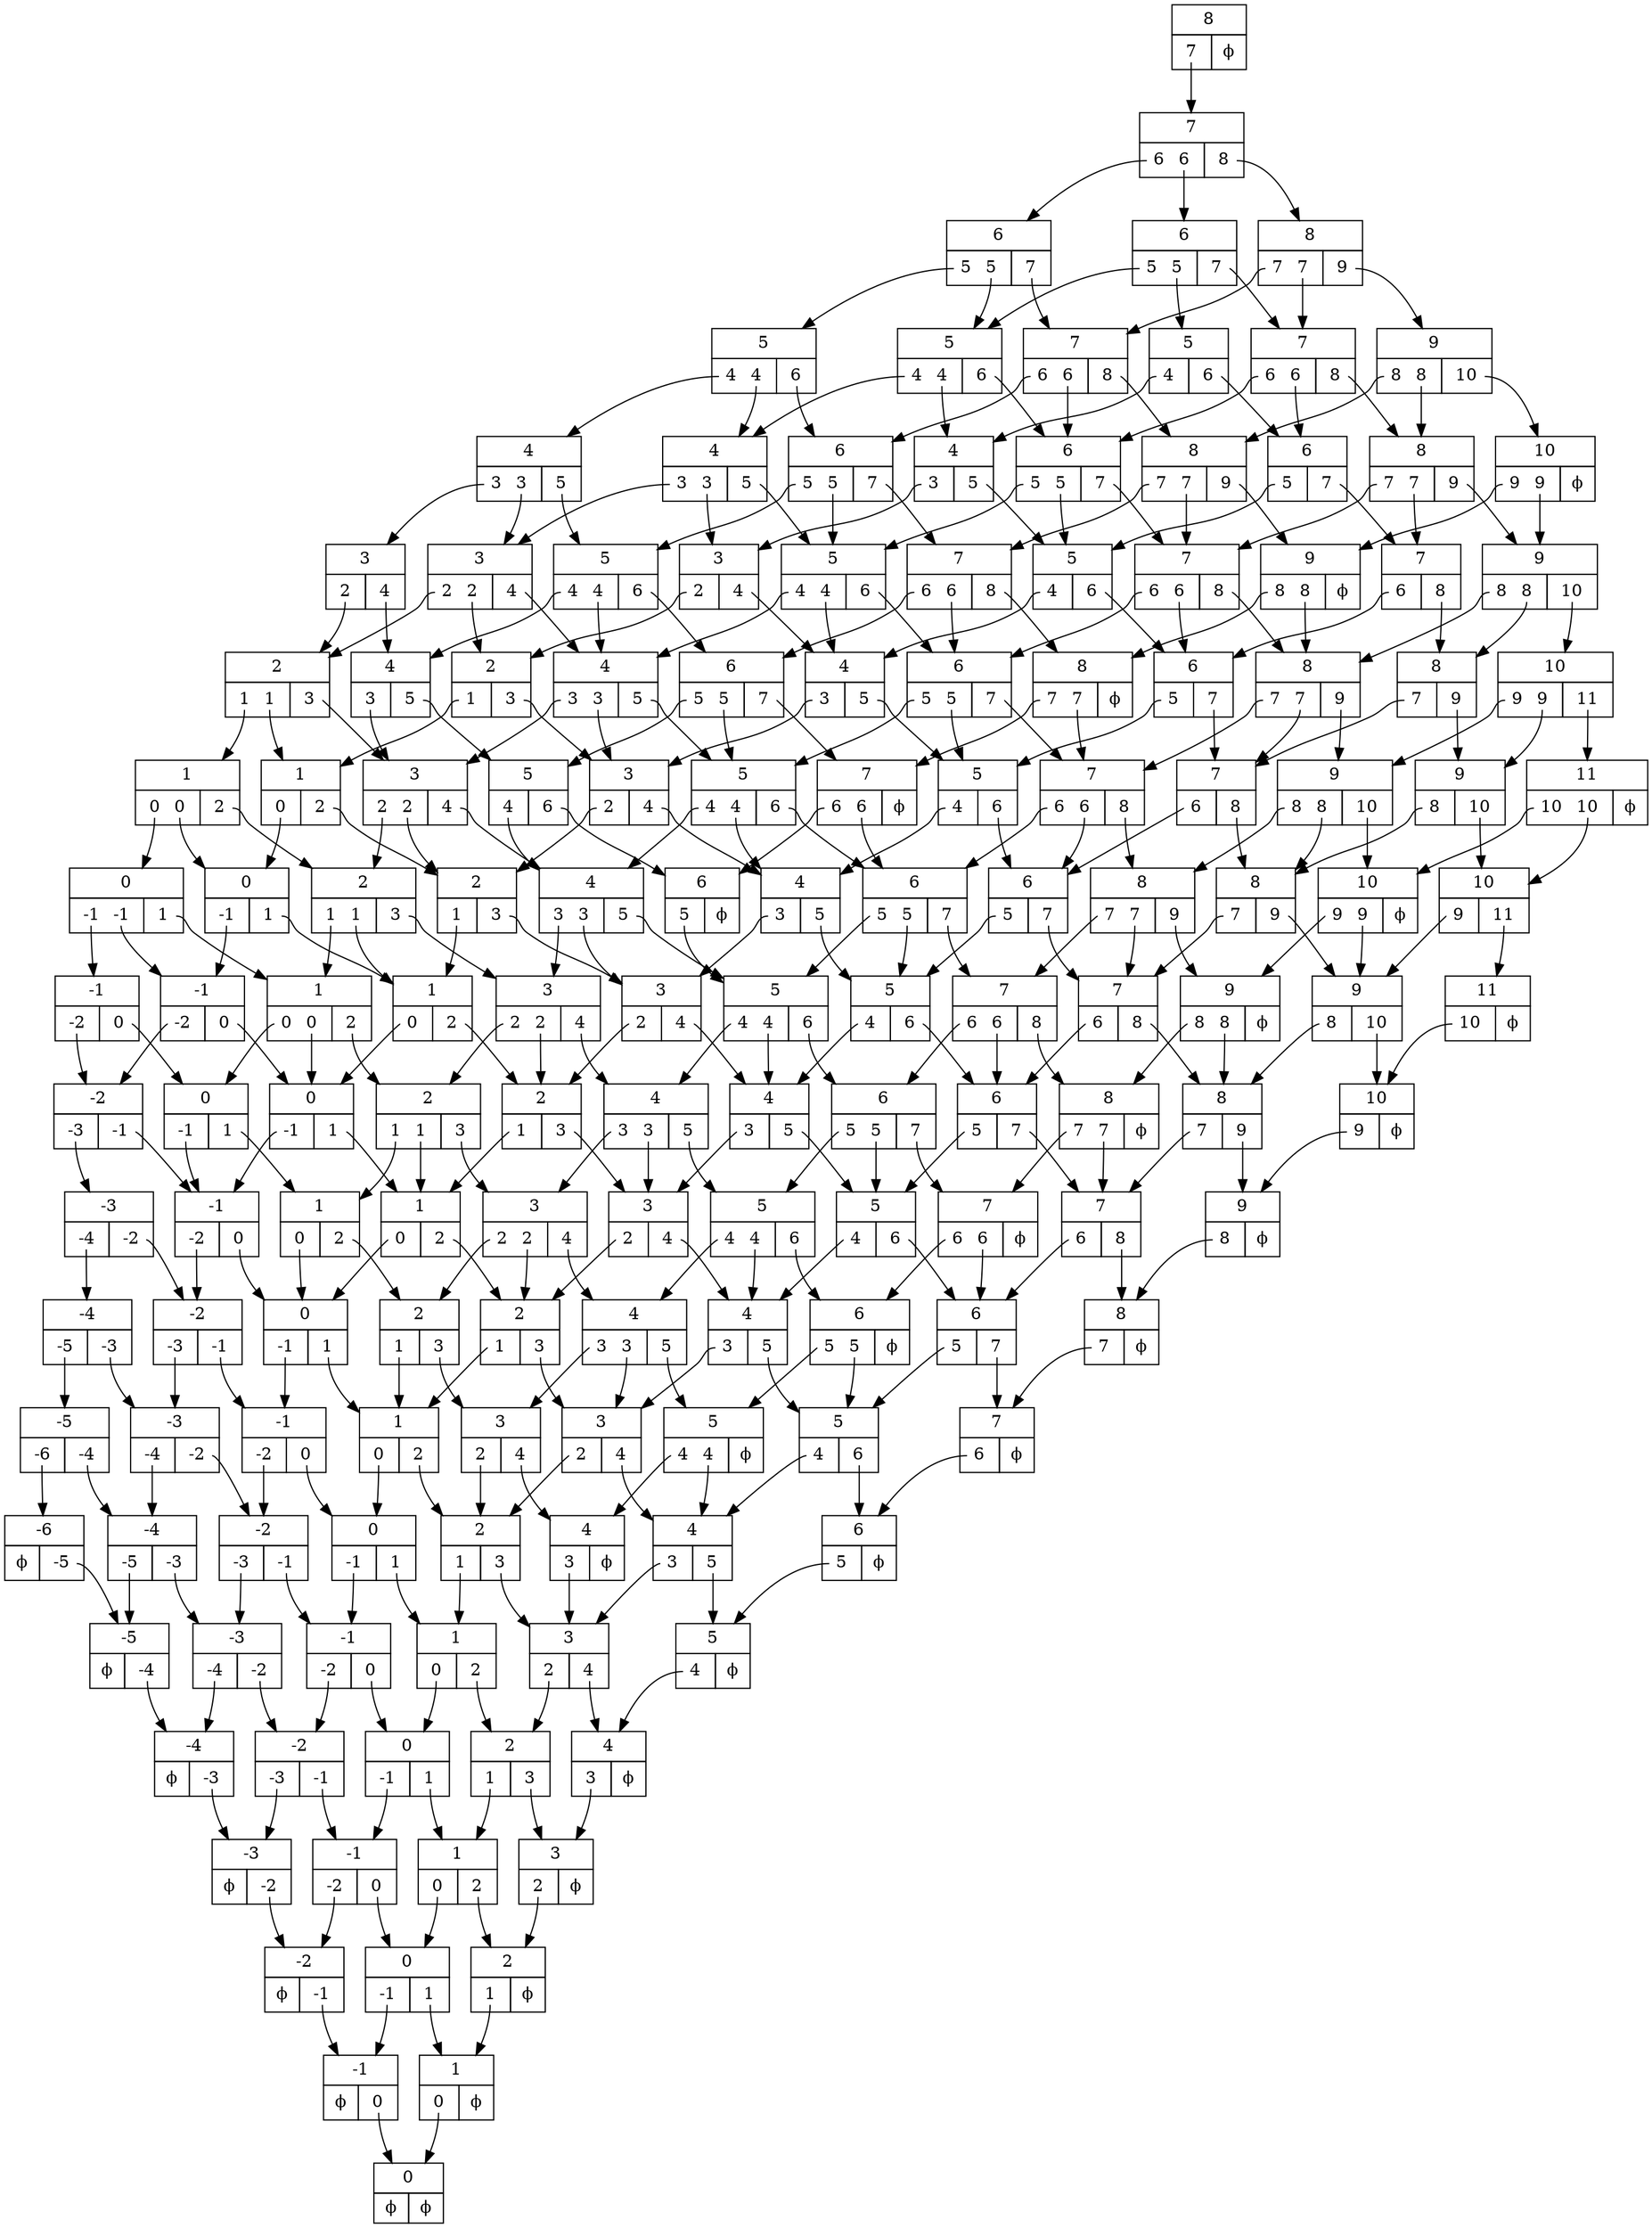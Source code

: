 digraph "8.0" {
   node_1 [shape=none,margin=0,label=
         <<TABLE BORDER="0" CELLBORDER="1" CELLSPACING="0" CELLPADDING="4">
         <TR><TD COLSPAN="2">8</TD></TR>
         <TR><TD PORT="L"> <TABLE BORDER="0" CELLBORDER="0" CELLPADDING="0"><TR><TD PORT="7,1"> 7 </TD> &nbsp; </TR></TABLE> </TD><TD PORT="R"> ϕ </TD></TR>
         </TABLE>>,
         ];
   node_1:"7,1" -> node_2;
   node_2 [shape=none,margin=0,label=
         <<TABLE BORDER="0" CELLBORDER="1" CELLSPACING="0" CELLPADDING="4">
         <TR><TD COLSPAN="2">7</TD></TR>
         <TR><TD PORT="L"> <TABLE BORDER="0" CELLBORDER="0" CELLPADDING="0"><TR><TD PORT="6,1"> 6 </TD> &nbsp; <TD PORT="6,2"> 6 </TD> &nbsp; </TR></TABLE> </TD><TD PORT="R"> <TABLE BORDER="0" CELLBORDER="0" CELLPADDING="0"><TR><TD PORT="8,1"> 8 </TD> &nbsp; </TR></TABLE> </TD></TR>
         </TABLE>>,
         ];
   node_2:"6,1" -> node_3;
   node_3 [shape=none,margin=0,label=
         <<TABLE BORDER="0" CELLBORDER="1" CELLSPACING="0" CELLPADDING="4">
         <TR><TD COLSPAN="2">6</TD></TR>
         <TR><TD PORT="L"> <TABLE BORDER="0" CELLBORDER="0" CELLPADDING="0"><TR><TD PORT="5,1"> 5 </TD> &nbsp; <TD PORT="5,2"> 5 </TD> &nbsp; </TR></TABLE> </TD><TD PORT="R"> <TABLE BORDER="0" CELLBORDER="0" CELLPADDING="0"><TR><TD PORT="7,1"> 7 </TD> &nbsp; </TR></TABLE> </TD></TR>
         </TABLE>>,
         ];
   node_3:"5,1" -> node_4;
   node_4 [shape=none,margin=0,label=
         <<TABLE BORDER="0" CELLBORDER="1" CELLSPACING="0" CELLPADDING="4">
         <TR><TD COLSPAN="2">5</TD></TR>
         <TR><TD PORT="L"> <TABLE BORDER="0" CELLBORDER="0" CELLPADDING="0"><TR><TD PORT="4,1"> 4 </TD> &nbsp; <TD PORT="4,2"> 4 </TD> &nbsp; </TR></TABLE> </TD><TD PORT="R"> <TABLE BORDER="0" CELLBORDER="0" CELLPADDING="0"><TR><TD PORT="6,1"> 6 </TD> &nbsp; </TR></TABLE> </TD></TR>
         </TABLE>>,
         ];
   node_4:"4,1" -> node_5;
   node_5 [shape=none,margin=0,label=
         <<TABLE BORDER="0" CELLBORDER="1" CELLSPACING="0" CELLPADDING="4">
         <TR><TD COLSPAN="2">4</TD></TR>
         <TR><TD PORT="L"> <TABLE BORDER="0" CELLBORDER="0" CELLPADDING="0"><TR><TD PORT="3,1"> 3 </TD> &nbsp; <TD PORT="3,2"> 3 </TD> &nbsp; </TR></TABLE> </TD><TD PORT="R"> <TABLE BORDER="0" CELLBORDER="0" CELLPADDING="0"><TR><TD PORT="5,1"> 5 </TD> &nbsp; </TR></TABLE> </TD></TR>
         </TABLE>>,
         ];
   node_5:"3,1" -> node_6;
   node_6 [shape=none,margin=0,label=
         <<TABLE BORDER="0" CELLBORDER="1" CELLSPACING="0" CELLPADDING="4">
         <TR><TD COLSPAN="2">3</TD></TR>
         <TR><TD PORT="L"> <TABLE BORDER="0" CELLBORDER="0" CELLPADDING="0"><TR><TD PORT="2,1"> 2 </TD> &nbsp; </TR></TABLE> </TD><TD PORT="R"> <TABLE BORDER="0" CELLBORDER="0" CELLPADDING="0"><TR><TD PORT="4,1"> 4 </TD> &nbsp; </TR></TABLE> </TD></TR>
         </TABLE>>,
         ];
   node_6:"2,1" -> node_7;
   node_7 [shape=none,margin=0,label=
         <<TABLE BORDER="0" CELLBORDER="1" CELLSPACING="0" CELLPADDING="4">
         <TR><TD COLSPAN="2">2</TD></TR>
         <TR><TD PORT="L"> <TABLE BORDER="0" CELLBORDER="0" CELLPADDING="0"><TR><TD PORT="1,1"> 1 </TD> &nbsp; <TD PORT="1,2"> 1 </TD> &nbsp; </TR></TABLE> </TD><TD PORT="R"> <TABLE BORDER="0" CELLBORDER="0" CELLPADDING="0"><TR><TD PORT="3,1"> 3 </TD> &nbsp; </TR></TABLE> </TD></TR>
         </TABLE>>,
         ];
   node_7:"1,1" -> node_8;
   node_8 [shape=none,margin=0,label=
         <<TABLE BORDER="0" CELLBORDER="1" CELLSPACING="0" CELLPADDING="4">
         <TR><TD COLSPAN="2">1</TD></TR>
         <TR><TD PORT="L"> <TABLE BORDER="0" CELLBORDER="0" CELLPADDING="0"><TR><TD PORT="0,1"> 0 </TD> &nbsp; <TD PORT="0,2"> 0 </TD> &nbsp; </TR></TABLE> </TD><TD PORT="R"> <TABLE BORDER="0" CELLBORDER="0" CELLPADDING="0"><TR><TD PORT="2,1"> 2 </TD> &nbsp; </TR></TABLE> </TD></TR>
         </TABLE>>,
         ];
   node_8:"0,1" -> node_9;
   node_9 [shape=none,margin=0,label=
         <<TABLE BORDER="0" CELLBORDER="1" CELLSPACING="0" CELLPADDING="4">
         <TR><TD COLSPAN="2">0</TD></TR>
         <TR><TD PORT="L"> <TABLE BORDER="0" CELLBORDER="0" CELLPADDING="0"><TR><TD PORT="-1,1"> -1 </TD> &nbsp; <TD PORT="-1,2"> -1 </TD> &nbsp; </TR></TABLE> </TD><TD PORT="R"> <TABLE BORDER="0" CELLBORDER="0" CELLPADDING="0"><TR><TD PORT="1,1"> 1 </TD> &nbsp; </TR></TABLE> </TD></TR>
         </TABLE>>,
         ];
   node_9:"-1,1" -> node_10;
   node_10 [shape=none,margin=0,label=
         <<TABLE BORDER="0" CELLBORDER="1" CELLSPACING="0" CELLPADDING="4">
         <TR><TD COLSPAN="2">-1</TD></TR>
         <TR><TD PORT="L"> <TABLE BORDER="0" CELLBORDER="0" CELLPADDING="0"><TR><TD PORT="-2,1"> -2 </TD> &nbsp; </TR></TABLE> </TD><TD PORT="R"> <TABLE BORDER="0" CELLBORDER="0" CELLPADDING="0"><TR><TD PORT="0,1"> 0 </TD> &nbsp; </TR></TABLE> </TD></TR>
         </TABLE>>,
         ];
   node_10:"-2,1" -> node_11;
   node_11 [shape=none,margin=0,label=
         <<TABLE BORDER="0" CELLBORDER="1" CELLSPACING="0" CELLPADDING="4">
         <TR><TD COLSPAN="2">-2</TD></TR>
         <TR><TD PORT="L"> <TABLE BORDER="0" CELLBORDER="0" CELLPADDING="0"><TR><TD PORT="-3,1"> -3 </TD> &nbsp; </TR></TABLE> </TD><TD PORT="R"> <TABLE BORDER="0" CELLBORDER="0" CELLPADDING="0"><TR><TD PORT="-1,1"> -1 </TD> &nbsp; </TR></TABLE> </TD></TR>
         </TABLE>>,
         ];
   node_11:"-3,1" -> node_12;
   node_12 [shape=none,margin=0,label=
         <<TABLE BORDER="0" CELLBORDER="1" CELLSPACING="0" CELLPADDING="4">
         <TR><TD COLSPAN="2">-3</TD></TR>
         <TR><TD PORT="L"> <TABLE BORDER="0" CELLBORDER="0" CELLPADDING="0"><TR><TD PORT="-4,1"> -4 </TD> &nbsp; </TR></TABLE> </TD><TD PORT="R"> <TABLE BORDER="0" CELLBORDER="0" CELLPADDING="0"><TR><TD PORT="-2,1"> -2 </TD> &nbsp; </TR></TABLE> </TD></TR>
         </TABLE>>,
         ];
   node_12:"-4,1" -> node_13;
   node_13 [shape=none,margin=0,label=
         <<TABLE BORDER="0" CELLBORDER="1" CELLSPACING="0" CELLPADDING="4">
         <TR><TD COLSPAN="2">-4</TD></TR>
         <TR><TD PORT="L"> <TABLE BORDER="0" CELLBORDER="0" CELLPADDING="0"><TR><TD PORT="-5,1"> -5 </TD> &nbsp; </TR></TABLE> </TD><TD PORT="R"> <TABLE BORDER="0" CELLBORDER="0" CELLPADDING="0"><TR><TD PORT="-3,1"> -3 </TD> &nbsp; </TR></TABLE> </TD></TR>
         </TABLE>>,
         ];
   node_13:"-5,1" -> node_14;
   node_14 [shape=none,margin=0,label=
         <<TABLE BORDER="0" CELLBORDER="1" CELLSPACING="0" CELLPADDING="4">
         <TR><TD COLSPAN="2">-5</TD></TR>
         <TR><TD PORT="L"> <TABLE BORDER="0" CELLBORDER="0" CELLPADDING="0"><TR><TD PORT="-6,1"> -6 </TD> &nbsp; </TR></TABLE> </TD><TD PORT="R"> <TABLE BORDER="0" CELLBORDER="0" CELLPADDING="0"><TR><TD PORT="-4,1"> -4 </TD> &nbsp; </TR></TABLE> </TD></TR>
         </TABLE>>,
         ];
   node_14:"-6,1" -> node_15;
   node_15 [shape=none,margin=0,label=
         <<TABLE BORDER="0" CELLBORDER="1" CELLSPACING="0" CELLPADDING="4">
         <TR><TD COLSPAN="2">-6</TD></TR>
         <TR><TD PORT="L"> ϕ </TD><TD PORT="R"> <TABLE BORDER="0" CELLBORDER="0" CELLPADDING="0"><TR><TD PORT="-5,1"> -5 </TD> &nbsp; </TR></TABLE> </TD></TR>
         </TABLE>>,
         ];
   node_15:"-5,1" -> node_16;
   node_16 [shape=none,margin=0,label=
         <<TABLE BORDER="0" CELLBORDER="1" CELLSPACING="0" CELLPADDING="4">
         <TR><TD COLSPAN="2">-5</TD></TR>
         <TR><TD PORT="L"> ϕ </TD><TD PORT="R"> <TABLE BORDER="0" CELLBORDER="0" CELLPADDING="0"><TR><TD PORT="-4,1"> -4 </TD> &nbsp; </TR></TABLE> </TD></TR>
         </TABLE>>,
         ];
   node_16:"-4,1" -> node_17;
   node_17 [shape=none,margin=0,label=
         <<TABLE BORDER="0" CELLBORDER="1" CELLSPACING="0" CELLPADDING="4">
         <TR><TD COLSPAN="2">-4</TD></TR>
         <TR><TD PORT="L"> ϕ </TD><TD PORT="R"> <TABLE BORDER="0" CELLBORDER="0" CELLPADDING="0"><TR><TD PORT="-3,1"> -3 </TD> &nbsp; </TR></TABLE> </TD></TR>
         </TABLE>>,
         ];
   node_17:"-3,1" -> node_18;
   node_18 [shape=none,margin=0,label=
         <<TABLE BORDER="0" CELLBORDER="1" CELLSPACING="0" CELLPADDING="4">
         <TR><TD COLSPAN="2">-3</TD></TR>
         <TR><TD PORT="L"> ϕ </TD><TD PORT="R"> <TABLE BORDER="0" CELLBORDER="0" CELLPADDING="0"><TR><TD PORT="-2,1"> -2 </TD> &nbsp; </TR></TABLE> </TD></TR>
         </TABLE>>,
         ];
   node_18:"-2,1" -> node_19;
   node_19 [shape=none,margin=0,label=
         <<TABLE BORDER="0" CELLBORDER="1" CELLSPACING="0" CELLPADDING="4">
         <TR><TD COLSPAN="2">-2</TD></TR>
         <TR><TD PORT="L"> ϕ </TD><TD PORT="R"> <TABLE BORDER="0" CELLBORDER="0" CELLPADDING="0"><TR><TD PORT="-1,1"> -1 </TD> &nbsp; </TR></TABLE> </TD></TR>
         </TABLE>>,
         ];
   node_19:"-1,1" -> node_20;
   node_20 [shape=none,margin=0,label=
         <<TABLE BORDER="0" CELLBORDER="1" CELLSPACING="0" CELLPADDING="4">
         <TR><TD COLSPAN="2">-1</TD></TR>
         <TR><TD PORT="L"> ϕ </TD><TD PORT="R"> <TABLE BORDER="0" CELLBORDER="0" CELLPADDING="0"><TR><TD PORT="0,1"> 0 </TD> &nbsp; </TR></TABLE> </TD></TR>
         </TABLE>>,
         ];
   node_20:"0,1" -> node_21;
   node_21 [shape=none,margin=0,label=
         <<TABLE BORDER="0" CELLBORDER="1" CELLSPACING="0" CELLPADDING="4">
         <TR><TD COLSPAN="2">0</TD></TR>
         <TR><TD PORT="L"> ϕ </TD><TD PORT="R"> ϕ </TD></TR>
         </TABLE>>,
         ];
   node_14:"-4,1" -> node_22;
   node_22 [shape=none,margin=0,label=
         <<TABLE BORDER="0" CELLBORDER="1" CELLSPACING="0" CELLPADDING="4">
         <TR><TD COLSPAN="2">-4</TD></TR>
         <TR><TD PORT="L"> <TABLE BORDER="0" CELLBORDER="0" CELLPADDING="0"><TR><TD PORT="-5,1"> -5 </TD> &nbsp; </TR></TABLE> </TD><TD PORT="R"> <TABLE BORDER="0" CELLBORDER="0" CELLPADDING="0"><TR><TD PORT="-3,1"> -3 </TD> &nbsp; </TR></TABLE> </TD></TR>
         </TABLE>>,
         ];
   node_22:"-5,1" -> node_16;
   node_22:"-3,1" -> node_23;
   node_23 [shape=none,margin=0,label=
         <<TABLE BORDER="0" CELLBORDER="1" CELLSPACING="0" CELLPADDING="4">
         <TR><TD COLSPAN="2">-3</TD></TR>
         <TR><TD PORT="L"> <TABLE BORDER="0" CELLBORDER="0" CELLPADDING="0"><TR><TD PORT="-4,1"> -4 </TD> &nbsp; </TR></TABLE> </TD><TD PORT="R"> <TABLE BORDER="0" CELLBORDER="0" CELLPADDING="0"><TR><TD PORT="-2,1"> -2 </TD> &nbsp; </TR></TABLE> </TD></TR>
         </TABLE>>,
         ];
   node_23:"-4,1" -> node_17;
   node_23:"-2,1" -> node_24;
   node_24 [shape=none,margin=0,label=
         <<TABLE BORDER="0" CELLBORDER="1" CELLSPACING="0" CELLPADDING="4">
         <TR><TD COLSPAN="2">-2</TD></TR>
         <TR><TD PORT="L"> <TABLE BORDER="0" CELLBORDER="0" CELLPADDING="0"><TR><TD PORT="-3,1"> -3 </TD> &nbsp; </TR></TABLE> </TD><TD PORT="R"> <TABLE BORDER="0" CELLBORDER="0" CELLPADDING="0"><TR><TD PORT="-1,1"> -1 </TD> &nbsp; </TR></TABLE> </TD></TR>
         </TABLE>>,
         ];
   node_24:"-3,1" -> node_18;
   node_24:"-1,1" -> node_25;
   node_25 [shape=none,margin=0,label=
         <<TABLE BORDER="0" CELLBORDER="1" CELLSPACING="0" CELLPADDING="4">
         <TR><TD COLSPAN="2">-1</TD></TR>
         <TR><TD PORT="L"> <TABLE BORDER="0" CELLBORDER="0" CELLPADDING="0"><TR><TD PORT="-2,1"> -2 </TD> &nbsp; </TR></TABLE> </TD><TD PORT="R"> <TABLE BORDER="0" CELLBORDER="0" CELLPADDING="0"><TR><TD PORT="0,1"> 0 </TD> &nbsp; </TR></TABLE> </TD></TR>
         </TABLE>>,
         ];
   node_25:"-2,1" -> node_19;
   node_25:"0,1" -> node_26;
   node_26 [shape=none,margin=0,label=
         <<TABLE BORDER="0" CELLBORDER="1" CELLSPACING="0" CELLPADDING="4">
         <TR><TD COLSPAN="2">0</TD></TR>
         <TR><TD PORT="L"> <TABLE BORDER="0" CELLBORDER="0" CELLPADDING="0"><TR><TD PORT="-1,1"> -1 </TD> &nbsp; </TR></TABLE> </TD><TD PORT="R"> <TABLE BORDER="0" CELLBORDER="0" CELLPADDING="0"><TR><TD PORT="1,1"> 1 </TD> &nbsp; </TR></TABLE> </TD></TR>
         </TABLE>>,
         ];
   node_26:"-1,1" -> node_20;
   node_26:"1,1" -> node_27;
   node_27 [shape=none,margin=0,label=
         <<TABLE BORDER="0" CELLBORDER="1" CELLSPACING="0" CELLPADDING="4">
         <TR><TD COLSPAN="2">1</TD></TR>
         <TR><TD PORT="L"> <TABLE BORDER="0" CELLBORDER="0" CELLPADDING="0"><TR><TD PORT="0,1"> 0 </TD> &nbsp; </TR></TABLE> </TD><TD PORT="R"> ϕ </TD></TR>
         </TABLE>>,
         ];
   node_27:"0,1" -> node_21;
   node_13:"-3,1" -> node_28;
   node_28 [shape=none,margin=0,label=
         <<TABLE BORDER="0" CELLBORDER="1" CELLSPACING="0" CELLPADDING="4">
         <TR><TD COLSPAN="2">-3</TD></TR>
         <TR><TD PORT="L"> <TABLE BORDER="0" CELLBORDER="0" CELLPADDING="0"><TR><TD PORT="-4,1"> -4 </TD> &nbsp; </TR></TABLE> </TD><TD PORT="R"> <TABLE BORDER="0" CELLBORDER="0" CELLPADDING="0"><TR><TD PORT="-2,1"> -2 </TD> &nbsp; </TR></TABLE> </TD></TR>
         </TABLE>>,
         ];
   node_28:"-4,1" -> node_22;
   node_28:"-2,1" -> node_29;
   node_29 [shape=none,margin=0,label=
         <<TABLE BORDER="0" CELLBORDER="1" CELLSPACING="0" CELLPADDING="4">
         <TR><TD COLSPAN="2">-2</TD></TR>
         <TR><TD PORT="L"> <TABLE BORDER="0" CELLBORDER="0" CELLPADDING="0"><TR><TD PORT="-3,1"> -3 </TD> &nbsp; </TR></TABLE> </TD><TD PORT="R"> <TABLE BORDER="0" CELLBORDER="0" CELLPADDING="0"><TR><TD PORT="-1,1"> -1 </TD> &nbsp; </TR></TABLE> </TD></TR>
         </TABLE>>,
         ];
   node_29:"-3,1" -> node_23;
   node_29:"-1,1" -> node_30;
   node_30 [shape=none,margin=0,label=
         <<TABLE BORDER="0" CELLBORDER="1" CELLSPACING="0" CELLPADDING="4">
         <TR><TD COLSPAN="2">-1</TD></TR>
         <TR><TD PORT="L"> <TABLE BORDER="0" CELLBORDER="0" CELLPADDING="0"><TR><TD PORT="-2,1"> -2 </TD> &nbsp; </TR></TABLE> </TD><TD PORT="R"> <TABLE BORDER="0" CELLBORDER="0" CELLPADDING="0"><TR><TD PORT="0,1"> 0 </TD> &nbsp; </TR></TABLE> </TD></TR>
         </TABLE>>,
         ];
   node_30:"-2,1" -> node_24;
   node_30:"0,1" -> node_31;
   node_31 [shape=none,margin=0,label=
         <<TABLE BORDER="0" CELLBORDER="1" CELLSPACING="0" CELLPADDING="4">
         <TR><TD COLSPAN="2">0</TD></TR>
         <TR><TD PORT="L"> <TABLE BORDER="0" CELLBORDER="0" CELLPADDING="0"><TR><TD PORT="-1,1"> -1 </TD> &nbsp; </TR></TABLE> </TD><TD PORT="R"> <TABLE BORDER="0" CELLBORDER="0" CELLPADDING="0"><TR><TD PORT="1,1"> 1 </TD> &nbsp; </TR></TABLE> </TD></TR>
         </TABLE>>,
         ];
   node_31:"-1,1" -> node_25;
   node_31:"1,1" -> node_32;
   node_32 [shape=none,margin=0,label=
         <<TABLE BORDER="0" CELLBORDER="1" CELLSPACING="0" CELLPADDING="4">
         <TR><TD COLSPAN="2">1</TD></TR>
         <TR><TD PORT="L"> <TABLE BORDER="0" CELLBORDER="0" CELLPADDING="0"><TR><TD PORT="0,1"> 0 </TD> &nbsp; </TR></TABLE> </TD><TD PORT="R"> <TABLE BORDER="0" CELLBORDER="0" CELLPADDING="0"><TR><TD PORT="2,1"> 2 </TD> &nbsp; </TR></TABLE> </TD></TR>
         </TABLE>>,
         ];
   node_32:"0,1" -> node_26;
   node_32:"2,1" -> node_33;
   node_33 [shape=none,margin=0,label=
         <<TABLE BORDER="0" CELLBORDER="1" CELLSPACING="0" CELLPADDING="4">
         <TR><TD COLSPAN="2">2</TD></TR>
         <TR><TD PORT="L"> <TABLE BORDER="0" CELLBORDER="0" CELLPADDING="0"><TR><TD PORT="1,1"> 1 </TD> &nbsp; </TR></TABLE> </TD><TD PORT="R"> ϕ </TD></TR>
         </TABLE>>,
         ];
   node_33:"1,1" -> node_27;
   node_12:"-2,1" -> node_34;
   node_34 [shape=none,margin=0,label=
         <<TABLE BORDER="0" CELLBORDER="1" CELLSPACING="0" CELLPADDING="4">
         <TR><TD COLSPAN="2">-2</TD></TR>
         <TR><TD PORT="L"> <TABLE BORDER="0" CELLBORDER="0" CELLPADDING="0"><TR><TD PORT="-3,1"> -3 </TD> &nbsp; </TR></TABLE> </TD><TD PORT="R"> <TABLE BORDER="0" CELLBORDER="0" CELLPADDING="0"><TR><TD PORT="-1,1"> -1 </TD> &nbsp; </TR></TABLE> </TD></TR>
         </TABLE>>,
         ];
   node_34:"-3,1" -> node_28;
   node_34:"-1,1" -> node_35;
   node_35 [shape=none,margin=0,label=
         <<TABLE BORDER="0" CELLBORDER="1" CELLSPACING="0" CELLPADDING="4">
         <TR><TD COLSPAN="2">-1</TD></TR>
         <TR><TD PORT="L"> <TABLE BORDER="0" CELLBORDER="0" CELLPADDING="0"><TR><TD PORT="-2,1"> -2 </TD> &nbsp; </TR></TABLE> </TD><TD PORT="R"> <TABLE BORDER="0" CELLBORDER="0" CELLPADDING="0"><TR><TD PORT="0,1"> 0 </TD> &nbsp; </TR></TABLE> </TD></TR>
         </TABLE>>,
         ];
   node_35:"-2,1" -> node_29;
   node_35:"0,1" -> node_36;
   node_36 [shape=none,margin=0,label=
         <<TABLE BORDER="0" CELLBORDER="1" CELLSPACING="0" CELLPADDING="4">
         <TR><TD COLSPAN="2">0</TD></TR>
         <TR><TD PORT="L"> <TABLE BORDER="0" CELLBORDER="0" CELLPADDING="0"><TR><TD PORT="-1,1"> -1 </TD> &nbsp; </TR></TABLE> </TD><TD PORT="R"> <TABLE BORDER="0" CELLBORDER="0" CELLPADDING="0"><TR><TD PORT="1,1"> 1 </TD> &nbsp; </TR></TABLE> </TD></TR>
         </TABLE>>,
         ];
   node_36:"-1,1" -> node_30;
   node_36:"1,1" -> node_37;
   node_37 [shape=none,margin=0,label=
         <<TABLE BORDER="0" CELLBORDER="1" CELLSPACING="0" CELLPADDING="4">
         <TR><TD COLSPAN="2">1</TD></TR>
         <TR><TD PORT="L"> <TABLE BORDER="0" CELLBORDER="0" CELLPADDING="0"><TR><TD PORT="0,1"> 0 </TD> &nbsp; </TR></TABLE> </TD><TD PORT="R"> <TABLE BORDER="0" CELLBORDER="0" CELLPADDING="0"><TR><TD PORT="2,1"> 2 </TD> &nbsp; </TR></TABLE> </TD></TR>
         </TABLE>>,
         ];
   node_37:"0,1" -> node_31;
   node_37:"2,1" -> node_38;
   node_38 [shape=none,margin=0,label=
         <<TABLE BORDER="0" CELLBORDER="1" CELLSPACING="0" CELLPADDING="4">
         <TR><TD COLSPAN="2">2</TD></TR>
         <TR><TD PORT="L"> <TABLE BORDER="0" CELLBORDER="0" CELLPADDING="0"><TR><TD PORT="1,1"> 1 </TD> &nbsp; </TR></TABLE> </TD><TD PORT="R"> <TABLE BORDER="0" CELLBORDER="0" CELLPADDING="0"><TR><TD PORT="3,1"> 3 </TD> &nbsp; </TR></TABLE> </TD></TR>
         </TABLE>>,
         ];
   node_38:"1,1" -> node_32;
   node_38:"3,1" -> node_39;
   node_39 [shape=none,margin=0,label=
         <<TABLE BORDER="0" CELLBORDER="1" CELLSPACING="0" CELLPADDING="4">
         <TR><TD COLSPAN="2">3</TD></TR>
         <TR><TD PORT="L"> <TABLE BORDER="0" CELLBORDER="0" CELLPADDING="0"><TR><TD PORT="2,1"> 2 </TD> &nbsp; </TR></TABLE> </TD><TD PORT="R"> ϕ </TD></TR>
         </TABLE>>,
         ];
   node_39:"2,1" -> node_33;
   node_11:"-1,1" -> node_40;
   node_40 [shape=none,margin=0,label=
         <<TABLE BORDER="0" CELLBORDER="1" CELLSPACING="0" CELLPADDING="4">
         <TR><TD COLSPAN="2">-1</TD></TR>
         <TR><TD PORT="L"> <TABLE BORDER="0" CELLBORDER="0" CELLPADDING="0"><TR><TD PORT="-2,1"> -2 </TD> &nbsp; </TR></TABLE> </TD><TD PORT="R"> <TABLE BORDER="0" CELLBORDER="0" CELLPADDING="0"><TR><TD PORT="0,1"> 0 </TD> &nbsp; </TR></TABLE> </TD></TR>
         </TABLE>>,
         ];
   node_40:"-2,1" -> node_34;
   node_40:"0,1" -> node_41;
   node_41 [shape=none,margin=0,label=
         <<TABLE BORDER="0" CELLBORDER="1" CELLSPACING="0" CELLPADDING="4">
         <TR><TD COLSPAN="2">0</TD></TR>
         <TR><TD PORT="L"> <TABLE BORDER="0" CELLBORDER="0" CELLPADDING="0"><TR><TD PORT="-1,1"> -1 </TD> &nbsp; </TR></TABLE> </TD><TD PORT="R"> <TABLE BORDER="0" CELLBORDER="0" CELLPADDING="0"><TR><TD PORT="1,1"> 1 </TD> &nbsp; </TR></TABLE> </TD></TR>
         </TABLE>>,
         ];
   node_41:"-1,1" -> node_35;
   node_41:"1,1" -> node_42;
   node_42 [shape=none,margin=0,label=
         <<TABLE BORDER="0" CELLBORDER="1" CELLSPACING="0" CELLPADDING="4">
         <TR><TD COLSPAN="2">1</TD></TR>
         <TR><TD PORT="L"> <TABLE BORDER="0" CELLBORDER="0" CELLPADDING="0"><TR><TD PORT="0,1"> 0 </TD> &nbsp; </TR></TABLE> </TD><TD PORT="R"> <TABLE BORDER="0" CELLBORDER="0" CELLPADDING="0"><TR><TD PORT="2,1"> 2 </TD> &nbsp; </TR></TABLE> </TD></TR>
         </TABLE>>,
         ];
   node_42:"0,1" -> node_36;
   node_42:"2,1" -> node_43;
   node_43 [shape=none,margin=0,label=
         <<TABLE BORDER="0" CELLBORDER="1" CELLSPACING="0" CELLPADDING="4">
         <TR><TD COLSPAN="2">2</TD></TR>
         <TR><TD PORT="L"> <TABLE BORDER="0" CELLBORDER="0" CELLPADDING="0"><TR><TD PORT="1,1"> 1 </TD> &nbsp; </TR></TABLE> </TD><TD PORT="R"> <TABLE BORDER="0" CELLBORDER="0" CELLPADDING="0"><TR><TD PORT="3,1"> 3 </TD> &nbsp; </TR></TABLE> </TD></TR>
         </TABLE>>,
         ];
   node_43:"1,1" -> node_37;
   node_43:"3,1" -> node_44;
   node_44 [shape=none,margin=0,label=
         <<TABLE BORDER="0" CELLBORDER="1" CELLSPACING="0" CELLPADDING="4">
         <TR><TD COLSPAN="2">3</TD></TR>
         <TR><TD PORT="L"> <TABLE BORDER="0" CELLBORDER="0" CELLPADDING="0"><TR><TD PORT="2,1"> 2 </TD> &nbsp; </TR></TABLE> </TD><TD PORT="R"> <TABLE BORDER="0" CELLBORDER="0" CELLPADDING="0"><TR><TD PORT="4,1"> 4 </TD> &nbsp; </TR></TABLE> </TD></TR>
         </TABLE>>,
         ];
   node_44:"2,1" -> node_38;
   node_44:"4,1" -> node_45;
   node_45 [shape=none,margin=0,label=
         <<TABLE BORDER="0" CELLBORDER="1" CELLSPACING="0" CELLPADDING="4">
         <TR><TD COLSPAN="2">4</TD></TR>
         <TR><TD PORT="L"> <TABLE BORDER="0" CELLBORDER="0" CELLPADDING="0"><TR><TD PORT="3,1"> 3 </TD> &nbsp; </TR></TABLE> </TD><TD PORT="R"> ϕ </TD></TR>
         </TABLE>>,
         ];
   node_45:"3,1" -> node_39;
   node_10:"0,1" -> node_46;
   node_46 [shape=none,margin=0,label=
         <<TABLE BORDER="0" CELLBORDER="1" CELLSPACING="0" CELLPADDING="4">
         <TR><TD COLSPAN="2">0</TD></TR>
         <TR><TD PORT="L"> <TABLE BORDER="0" CELLBORDER="0" CELLPADDING="0"><TR><TD PORT="-1,1"> -1 </TD> &nbsp; </TR></TABLE> </TD><TD PORT="R"> <TABLE BORDER="0" CELLBORDER="0" CELLPADDING="0"><TR><TD PORT="1,1"> 1 </TD> &nbsp; </TR></TABLE> </TD></TR>
         </TABLE>>,
         ];
   node_46:"-1,1" -> node_40;
   node_46:"1,1" -> node_47;
   node_47 [shape=none,margin=0,label=
         <<TABLE BORDER="0" CELLBORDER="1" CELLSPACING="0" CELLPADDING="4">
         <TR><TD COLSPAN="2">1</TD></TR>
         <TR><TD PORT="L"> <TABLE BORDER="0" CELLBORDER="0" CELLPADDING="0"><TR><TD PORT="0,1"> 0 </TD> &nbsp; </TR></TABLE> </TD><TD PORT="R"> <TABLE BORDER="0" CELLBORDER="0" CELLPADDING="0"><TR><TD PORT="2,1"> 2 </TD> &nbsp; </TR></TABLE> </TD></TR>
         </TABLE>>,
         ];
   node_47:"0,1" -> node_41;
   node_47:"2,1" -> node_48;
   node_48 [shape=none,margin=0,label=
         <<TABLE BORDER="0" CELLBORDER="1" CELLSPACING="0" CELLPADDING="4">
         <TR><TD COLSPAN="2">2</TD></TR>
         <TR><TD PORT="L"> <TABLE BORDER="0" CELLBORDER="0" CELLPADDING="0"><TR><TD PORT="1,1"> 1 </TD> &nbsp; </TR></TABLE> </TD><TD PORT="R"> <TABLE BORDER="0" CELLBORDER="0" CELLPADDING="0"><TR><TD PORT="3,1"> 3 </TD> &nbsp; </TR></TABLE> </TD></TR>
         </TABLE>>,
         ];
   node_48:"1,1" -> node_42;
   node_48:"3,1" -> node_49;
   node_49 [shape=none,margin=0,label=
         <<TABLE BORDER="0" CELLBORDER="1" CELLSPACING="0" CELLPADDING="4">
         <TR><TD COLSPAN="2">3</TD></TR>
         <TR><TD PORT="L"> <TABLE BORDER="0" CELLBORDER="0" CELLPADDING="0"><TR><TD PORT="2,1"> 2 </TD> &nbsp; </TR></TABLE> </TD><TD PORT="R"> <TABLE BORDER="0" CELLBORDER="0" CELLPADDING="0"><TR><TD PORT="4,1"> 4 </TD> &nbsp; </TR></TABLE> </TD></TR>
         </TABLE>>,
         ];
   node_49:"2,1" -> node_43;
   node_49:"4,1" -> node_50;
   node_50 [shape=none,margin=0,label=
         <<TABLE BORDER="0" CELLBORDER="1" CELLSPACING="0" CELLPADDING="4">
         <TR><TD COLSPAN="2">4</TD></TR>
         <TR><TD PORT="L"> <TABLE BORDER="0" CELLBORDER="0" CELLPADDING="0"><TR><TD PORT="3,1"> 3 </TD> &nbsp; </TR></TABLE> </TD><TD PORT="R"> ϕ </TD></TR>
         </TABLE>>,
         ];
   node_50:"3,1" -> node_44;
   node_9:"-1,2" -> node_51;
   node_51 [shape=none,margin=0,label=
         <<TABLE BORDER="0" CELLBORDER="1" CELLSPACING="0" CELLPADDING="4">
         <TR><TD COLSPAN="2">-1</TD></TR>
         <TR><TD PORT="L"> <TABLE BORDER="0" CELLBORDER="0" CELLPADDING="0"><TR><TD PORT="-2,1"> -2 </TD> &nbsp; </TR></TABLE> </TD><TD PORT="R"> <TABLE BORDER="0" CELLBORDER="0" CELLPADDING="0"><TR><TD PORT="0,1"> 0 </TD> &nbsp; </TR></TABLE> </TD></TR>
         </TABLE>>,
         ];
   node_51:"-2,1" -> node_11;
   node_51:"0,1" -> node_52;
   node_52 [shape=none,margin=0,label=
         <<TABLE BORDER="0" CELLBORDER="1" CELLSPACING="0" CELLPADDING="4">
         <TR><TD COLSPAN="2">0</TD></TR>
         <TR><TD PORT="L"> <TABLE BORDER="0" CELLBORDER="0" CELLPADDING="0"><TR><TD PORT="-1,1"> -1 </TD> &nbsp; </TR></TABLE> </TD><TD PORT="R"> <TABLE BORDER="0" CELLBORDER="0" CELLPADDING="0"><TR><TD PORT="1,1"> 1 </TD> &nbsp; </TR></TABLE> </TD></TR>
         </TABLE>>,
         ];
   node_52:"-1,1" -> node_40;
   node_52:"1,1" -> node_53;
   node_53 [shape=none,margin=0,label=
         <<TABLE BORDER="0" CELLBORDER="1" CELLSPACING="0" CELLPADDING="4">
         <TR><TD COLSPAN="2">1</TD></TR>
         <TR><TD PORT="L"> <TABLE BORDER="0" CELLBORDER="0" CELLPADDING="0"><TR><TD PORT="0,1"> 0 </TD> &nbsp; </TR></TABLE> </TD><TD PORT="R"> <TABLE BORDER="0" CELLBORDER="0" CELLPADDING="0"><TR><TD PORT="2,1"> 2 </TD> &nbsp; </TR></TABLE> </TD></TR>
         </TABLE>>,
         ];
   node_53:"0,1" -> node_41;
   node_53:"2,1" -> node_54;
   node_54 [shape=none,margin=0,label=
         <<TABLE BORDER="0" CELLBORDER="1" CELLSPACING="0" CELLPADDING="4">
         <TR><TD COLSPAN="2">2</TD></TR>
         <TR><TD PORT="L"> <TABLE BORDER="0" CELLBORDER="0" CELLPADDING="0"><TR><TD PORT="1,1"> 1 </TD> &nbsp; </TR></TABLE> </TD><TD PORT="R"> <TABLE BORDER="0" CELLBORDER="0" CELLPADDING="0"><TR><TD PORT="3,1"> 3 </TD> &nbsp; </TR></TABLE> </TD></TR>
         </TABLE>>,
         ];
   node_54:"1,1" -> node_42;
   node_54:"3,1" -> node_55;
   node_55 [shape=none,margin=0,label=
         <<TABLE BORDER="0" CELLBORDER="1" CELLSPACING="0" CELLPADDING="4">
         <TR><TD COLSPAN="2">3</TD></TR>
         <TR><TD PORT="L"> <TABLE BORDER="0" CELLBORDER="0" CELLPADDING="0"><TR><TD PORT="2,1"> 2 </TD> &nbsp; </TR></TABLE> </TD><TD PORT="R"> <TABLE BORDER="0" CELLBORDER="0" CELLPADDING="0"><TR><TD PORT="4,1"> 4 </TD> &nbsp; </TR></TABLE> </TD></TR>
         </TABLE>>,
         ];
   node_55:"2,1" -> node_43;
   node_55:"4,1" -> node_56;
   node_56 [shape=none,margin=0,label=
         <<TABLE BORDER="0" CELLBORDER="1" CELLSPACING="0" CELLPADDING="4">
         <TR><TD COLSPAN="2">4</TD></TR>
         <TR><TD PORT="L"> <TABLE BORDER="0" CELLBORDER="0" CELLPADDING="0"><TR><TD PORT="3,1"> 3 </TD> &nbsp; </TR></TABLE> </TD><TD PORT="R"> <TABLE BORDER="0" CELLBORDER="0" CELLPADDING="0"><TR><TD PORT="5,1"> 5 </TD> &nbsp; </TR></TABLE> </TD></TR>
         </TABLE>>,
         ];
   node_56:"3,1" -> node_44;
   node_56:"5,1" -> node_57;
   node_57 [shape=none,margin=0,label=
         <<TABLE BORDER="0" CELLBORDER="1" CELLSPACING="0" CELLPADDING="4">
         <TR><TD COLSPAN="2">5</TD></TR>
         <TR><TD PORT="L"> <TABLE BORDER="0" CELLBORDER="0" CELLPADDING="0"><TR><TD PORT="4,1"> 4 </TD> &nbsp; </TR></TABLE> </TD><TD PORT="R"> ϕ </TD></TR>
         </TABLE>>,
         ];
   node_57:"4,1" -> node_45;
   node_9:"1,1" -> node_58;
   node_58 [shape=none,margin=0,label=
         <<TABLE BORDER="0" CELLBORDER="1" CELLSPACING="0" CELLPADDING="4">
         <TR><TD COLSPAN="2">1</TD></TR>
         <TR><TD PORT="L"> <TABLE BORDER="0" CELLBORDER="0" CELLPADDING="0"><TR><TD PORT="0,1"> 0 </TD> &nbsp; <TD PORT="0,2"> 0 </TD> &nbsp; </TR></TABLE> </TD><TD PORT="R"> <TABLE BORDER="0" CELLBORDER="0" CELLPADDING="0"><TR><TD PORT="2,1"> 2 </TD> &nbsp; </TR></TABLE> </TD></TR>
         </TABLE>>,
         ];
   node_58:"0,1" -> node_46;
   node_58:"0,2" -> node_52;
   node_58:"2,1" -> node_59;
   node_59 [shape=none,margin=0,label=
         <<TABLE BORDER="0" CELLBORDER="1" CELLSPACING="0" CELLPADDING="4">
         <TR><TD COLSPAN="2">2</TD></TR>
         <TR><TD PORT="L"> <TABLE BORDER="0" CELLBORDER="0" CELLPADDING="0"><TR><TD PORT="1,1"> 1 </TD> &nbsp; <TD PORT="1,2"> 1 </TD> &nbsp; </TR></TABLE> </TD><TD PORT="R"> <TABLE BORDER="0" CELLBORDER="0" CELLPADDING="0"><TR><TD PORT="3,1"> 3 </TD> &nbsp; </TR></TABLE> </TD></TR>
         </TABLE>>,
         ];
   node_59:"1,1" -> node_47;
   node_59:"1,2" -> node_53;
   node_59:"3,1" -> node_60;
   node_60 [shape=none,margin=0,label=
         <<TABLE BORDER="0" CELLBORDER="1" CELLSPACING="0" CELLPADDING="4">
         <TR><TD COLSPAN="2">3</TD></TR>
         <TR><TD PORT="L"> <TABLE BORDER="0" CELLBORDER="0" CELLPADDING="0"><TR><TD PORT="2,1"> 2 </TD> &nbsp; <TD PORT="2,2"> 2 </TD> &nbsp; </TR></TABLE> </TD><TD PORT="R"> <TABLE BORDER="0" CELLBORDER="0" CELLPADDING="0"><TR><TD PORT="4,1"> 4 </TD> &nbsp; </TR></TABLE> </TD></TR>
         </TABLE>>,
         ];
   node_60:"2,1" -> node_48;
   node_60:"2,2" -> node_54;
   node_60:"4,1" -> node_61;
   node_61 [shape=none,margin=0,label=
         <<TABLE BORDER="0" CELLBORDER="1" CELLSPACING="0" CELLPADDING="4">
         <TR><TD COLSPAN="2">4</TD></TR>
         <TR><TD PORT="L"> <TABLE BORDER="0" CELLBORDER="0" CELLPADDING="0"><TR><TD PORT="3,1"> 3 </TD> &nbsp; <TD PORT="3,2"> 3 </TD> &nbsp; </TR></TABLE> </TD><TD PORT="R"> <TABLE BORDER="0" CELLBORDER="0" CELLPADDING="0"><TR><TD PORT="5,1"> 5 </TD> &nbsp; </TR></TABLE> </TD></TR>
         </TABLE>>,
         ];
   node_61:"3,1" -> node_49;
   node_61:"3,2" -> node_55;
   node_61:"5,1" -> node_62;
   node_62 [shape=none,margin=0,label=
         <<TABLE BORDER="0" CELLBORDER="1" CELLSPACING="0" CELLPADDING="4">
         <TR><TD COLSPAN="2">5</TD></TR>
         <TR><TD PORT="L"> <TABLE BORDER="0" CELLBORDER="0" CELLPADDING="0"><TR><TD PORT="4,1"> 4 </TD> &nbsp; <TD PORT="4,2"> 4 </TD> &nbsp; </TR></TABLE> </TD><TD PORT="R"> ϕ </TD></TR>
         </TABLE>>,
         ];
   node_62:"4,1" -> node_50;
   node_62:"4,2" -> node_56;
   node_8:"0,2" -> node_63;
   node_63 [shape=none,margin=0,label=
         <<TABLE BORDER="0" CELLBORDER="1" CELLSPACING="0" CELLPADDING="4">
         <TR><TD COLSPAN="2">0</TD></TR>
         <TR><TD PORT="L"> <TABLE BORDER="0" CELLBORDER="0" CELLPADDING="0"><TR><TD PORT="-1,1"> -1 </TD> &nbsp; </TR></TABLE> </TD><TD PORT="R"> <TABLE BORDER="0" CELLBORDER="0" CELLPADDING="0"><TR><TD PORT="1,1"> 1 </TD> &nbsp; </TR></TABLE> </TD></TR>
         </TABLE>>,
         ];
   node_63:"-1,1" -> node_51;
   node_63:"1,1" -> node_64;
   node_64 [shape=none,margin=0,label=
         <<TABLE BORDER="0" CELLBORDER="1" CELLSPACING="0" CELLPADDING="4">
         <TR><TD COLSPAN="2">1</TD></TR>
         <TR><TD PORT="L"> <TABLE BORDER="0" CELLBORDER="0" CELLPADDING="0"><TR><TD PORT="0,1"> 0 </TD> &nbsp; </TR></TABLE> </TD><TD PORT="R"> <TABLE BORDER="0" CELLBORDER="0" CELLPADDING="0"><TR><TD PORT="2,1"> 2 </TD> &nbsp; </TR></TABLE> </TD></TR>
         </TABLE>>,
         ];
   node_64:"0,1" -> node_52;
   node_64:"2,1" -> node_65;
   node_65 [shape=none,margin=0,label=
         <<TABLE BORDER="0" CELLBORDER="1" CELLSPACING="0" CELLPADDING="4">
         <TR><TD COLSPAN="2">2</TD></TR>
         <TR><TD PORT="L"> <TABLE BORDER="0" CELLBORDER="0" CELLPADDING="0"><TR><TD PORT="1,1"> 1 </TD> &nbsp; </TR></TABLE> </TD><TD PORT="R"> <TABLE BORDER="0" CELLBORDER="0" CELLPADDING="0"><TR><TD PORT="3,1"> 3 </TD> &nbsp; </TR></TABLE> </TD></TR>
         </TABLE>>,
         ];
   node_65:"1,1" -> node_53;
   node_65:"3,1" -> node_66;
   node_66 [shape=none,margin=0,label=
         <<TABLE BORDER="0" CELLBORDER="1" CELLSPACING="0" CELLPADDING="4">
         <TR><TD COLSPAN="2">3</TD></TR>
         <TR><TD PORT="L"> <TABLE BORDER="0" CELLBORDER="0" CELLPADDING="0"><TR><TD PORT="2,1"> 2 </TD> &nbsp; </TR></TABLE> </TD><TD PORT="R"> <TABLE BORDER="0" CELLBORDER="0" CELLPADDING="0"><TR><TD PORT="4,1"> 4 </TD> &nbsp; </TR></TABLE> </TD></TR>
         </TABLE>>,
         ];
   node_66:"2,1" -> node_54;
   node_66:"4,1" -> node_67;
   node_67 [shape=none,margin=0,label=
         <<TABLE BORDER="0" CELLBORDER="1" CELLSPACING="0" CELLPADDING="4">
         <TR><TD COLSPAN="2">4</TD></TR>
         <TR><TD PORT="L"> <TABLE BORDER="0" CELLBORDER="0" CELLPADDING="0"><TR><TD PORT="3,1"> 3 </TD> &nbsp; </TR></TABLE> </TD><TD PORT="R"> <TABLE BORDER="0" CELLBORDER="0" CELLPADDING="0"><TR><TD PORT="5,1"> 5 </TD> &nbsp; </TR></TABLE> </TD></TR>
         </TABLE>>,
         ];
   node_67:"3,1" -> node_55;
   node_67:"5,1" -> node_68;
   node_68 [shape=none,margin=0,label=
         <<TABLE BORDER="0" CELLBORDER="1" CELLSPACING="0" CELLPADDING="4">
         <TR><TD COLSPAN="2">5</TD></TR>
         <TR><TD PORT="L"> <TABLE BORDER="0" CELLBORDER="0" CELLPADDING="0"><TR><TD PORT="4,1"> 4 </TD> &nbsp; </TR></TABLE> </TD><TD PORT="R"> <TABLE BORDER="0" CELLBORDER="0" CELLPADDING="0"><TR><TD PORT="6,1"> 6 </TD> &nbsp; </TR></TABLE> </TD></TR>
         </TABLE>>,
         ];
   node_68:"4,1" -> node_56;
   node_68:"6,1" -> node_69;
   node_69 [shape=none,margin=0,label=
         <<TABLE BORDER="0" CELLBORDER="1" CELLSPACING="0" CELLPADDING="4">
         <TR><TD COLSPAN="2">6</TD></TR>
         <TR><TD PORT="L"> <TABLE BORDER="0" CELLBORDER="0" CELLPADDING="0"><TR><TD PORT="5,1"> 5 </TD> &nbsp; </TR></TABLE> </TD><TD PORT="R"> ϕ </TD></TR>
         </TABLE>>,
         ];
   node_69:"5,1" -> node_57;
   node_8:"2,1" -> node_70;
   node_70 [shape=none,margin=0,label=
         <<TABLE BORDER="0" CELLBORDER="1" CELLSPACING="0" CELLPADDING="4">
         <TR><TD COLSPAN="2">2</TD></TR>
         <TR><TD PORT="L"> <TABLE BORDER="0" CELLBORDER="0" CELLPADDING="0"><TR><TD PORT="1,1"> 1 </TD> &nbsp; <TD PORT="1,2"> 1 </TD> &nbsp; </TR></TABLE> </TD><TD PORT="R"> <TABLE BORDER="0" CELLBORDER="0" CELLPADDING="0"><TR><TD PORT="3,1"> 3 </TD> &nbsp; </TR></TABLE> </TD></TR>
         </TABLE>>,
         ];
   node_70:"1,1" -> node_58;
   node_70:"1,2" -> node_64;
   node_70:"3,1" -> node_71;
   node_71 [shape=none,margin=0,label=
         <<TABLE BORDER="0" CELLBORDER="1" CELLSPACING="0" CELLPADDING="4">
         <TR><TD COLSPAN="2">3</TD></TR>
         <TR><TD PORT="L"> <TABLE BORDER="0" CELLBORDER="0" CELLPADDING="0"><TR><TD PORT="2,1"> 2 </TD> &nbsp; <TD PORT="2,2"> 2 </TD> &nbsp; </TR></TABLE> </TD><TD PORT="R"> <TABLE BORDER="0" CELLBORDER="0" CELLPADDING="0"><TR><TD PORT="4,1"> 4 </TD> &nbsp; </TR></TABLE> </TD></TR>
         </TABLE>>,
         ];
   node_71:"2,1" -> node_59;
   node_71:"2,2" -> node_65;
   node_71:"4,1" -> node_72;
   node_72 [shape=none,margin=0,label=
         <<TABLE BORDER="0" CELLBORDER="1" CELLSPACING="0" CELLPADDING="4">
         <TR><TD COLSPAN="2">4</TD></TR>
         <TR><TD PORT="L"> <TABLE BORDER="0" CELLBORDER="0" CELLPADDING="0"><TR><TD PORT="3,1"> 3 </TD> &nbsp; <TD PORT="3,2"> 3 </TD> &nbsp; </TR></TABLE> </TD><TD PORT="R"> <TABLE BORDER="0" CELLBORDER="0" CELLPADDING="0"><TR><TD PORT="5,1"> 5 </TD> &nbsp; </TR></TABLE> </TD></TR>
         </TABLE>>,
         ];
   node_72:"3,1" -> node_60;
   node_72:"3,2" -> node_66;
   node_72:"5,1" -> node_73;
   node_73 [shape=none,margin=0,label=
         <<TABLE BORDER="0" CELLBORDER="1" CELLSPACING="0" CELLPADDING="4">
         <TR><TD COLSPAN="2">5</TD></TR>
         <TR><TD PORT="L"> <TABLE BORDER="0" CELLBORDER="0" CELLPADDING="0"><TR><TD PORT="4,1"> 4 </TD> &nbsp; <TD PORT="4,2"> 4 </TD> &nbsp; </TR></TABLE> </TD><TD PORT="R"> <TABLE BORDER="0" CELLBORDER="0" CELLPADDING="0"><TR><TD PORT="6,1"> 6 </TD> &nbsp; </TR></TABLE> </TD></TR>
         </TABLE>>,
         ];
   node_73:"4,1" -> node_61;
   node_73:"4,2" -> node_67;
   node_73:"6,1" -> node_74;
   node_74 [shape=none,margin=0,label=
         <<TABLE BORDER="0" CELLBORDER="1" CELLSPACING="0" CELLPADDING="4">
         <TR><TD COLSPAN="2">6</TD></TR>
         <TR><TD PORT="L"> <TABLE BORDER="0" CELLBORDER="0" CELLPADDING="0"><TR><TD PORT="5,1"> 5 </TD> &nbsp; <TD PORT="5,2"> 5 </TD> &nbsp; </TR></TABLE> </TD><TD PORT="R"> ϕ </TD></TR>
         </TABLE>>,
         ];
   node_74:"5,1" -> node_62;
   node_74:"5,2" -> node_68;
   node_7:"1,2" -> node_75;
   node_75 [shape=none,margin=0,label=
         <<TABLE BORDER="0" CELLBORDER="1" CELLSPACING="0" CELLPADDING="4">
         <TR><TD COLSPAN="2">1</TD></TR>
         <TR><TD PORT="L"> <TABLE BORDER="0" CELLBORDER="0" CELLPADDING="0"><TR><TD PORT="0,1"> 0 </TD> &nbsp; </TR></TABLE> </TD><TD PORT="R"> <TABLE BORDER="0" CELLBORDER="0" CELLPADDING="0"><TR><TD PORT="2,1"> 2 </TD> &nbsp; </TR></TABLE> </TD></TR>
         </TABLE>>,
         ];
   node_75:"0,1" -> node_63;
   node_75:"2,1" -> node_76;
   node_76 [shape=none,margin=0,label=
         <<TABLE BORDER="0" CELLBORDER="1" CELLSPACING="0" CELLPADDING="4">
         <TR><TD COLSPAN="2">2</TD></TR>
         <TR><TD PORT="L"> <TABLE BORDER="0" CELLBORDER="0" CELLPADDING="0"><TR><TD PORT="1,1"> 1 </TD> &nbsp; </TR></TABLE> </TD><TD PORT="R"> <TABLE BORDER="0" CELLBORDER="0" CELLPADDING="0"><TR><TD PORT="3,1"> 3 </TD> &nbsp; </TR></TABLE> </TD></TR>
         </TABLE>>,
         ];
   node_76:"1,1" -> node_64;
   node_76:"3,1" -> node_77;
   node_77 [shape=none,margin=0,label=
         <<TABLE BORDER="0" CELLBORDER="1" CELLSPACING="0" CELLPADDING="4">
         <TR><TD COLSPAN="2">3</TD></TR>
         <TR><TD PORT="L"> <TABLE BORDER="0" CELLBORDER="0" CELLPADDING="0"><TR><TD PORT="2,1"> 2 </TD> &nbsp; </TR></TABLE> </TD><TD PORT="R"> <TABLE BORDER="0" CELLBORDER="0" CELLPADDING="0"><TR><TD PORT="4,1"> 4 </TD> &nbsp; </TR></TABLE> </TD></TR>
         </TABLE>>,
         ];
   node_77:"2,1" -> node_65;
   node_77:"4,1" -> node_78;
   node_78 [shape=none,margin=0,label=
         <<TABLE BORDER="0" CELLBORDER="1" CELLSPACING="0" CELLPADDING="4">
         <TR><TD COLSPAN="2">4</TD></TR>
         <TR><TD PORT="L"> <TABLE BORDER="0" CELLBORDER="0" CELLPADDING="0"><TR><TD PORT="3,1"> 3 </TD> &nbsp; </TR></TABLE> </TD><TD PORT="R"> <TABLE BORDER="0" CELLBORDER="0" CELLPADDING="0"><TR><TD PORT="5,1"> 5 </TD> &nbsp; </TR></TABLE> </TD></TR>
         </TABLE>>,
         ];
   node_78:"3,1" -> node_66;
   node_78:"5,1" -> node_79;
   node_79 [shape=none,margin=0,label=
         <<TABLE BORDER="0" CELLBORDER="1" CELLSPACING="0" CELLPADDING="4">
         <TR><TD COLSPAN="2">5</TD></TR>
         <TR><TD PORT="L"> <TABLE BORDER="0" CELLBORDER="0" CELLPADDING="0"><TR><TD PORT="4,1"> 4 </TD> &nbsp; </TR></TABLE> </TD><TD PORT="R"> <TABLE BORDER="0" CELLBORDER="0" CELLPADDING="0"><TR><TD PORT="6,1"> 6 </TD> &nbsp; </TR></TABLE> </TD></TR>
         </TABLE>>,
         ];
   node_79:"4,1" -> node_67;
   node_79:"6,1" -> node_80;
   node_80 [shape=none,margin=0,label=
         <<TABLE BORDER="0" CELLBORDER="1" CELLSPACING="0" CELLPADDING="4">
         <TR><TD COLSPAN="2">6</TD></TR>
         <TR><TD PORT="L"> <TABLE BORDER="0" CELLBORDER="0" CELLPADDING="0"><TR><TD PORT="5,1"> 5 </TD> &nbsp; </TR></TABLE> </TD><TD PORT="R"> <TABLE BORDER="0" CELLBORDER="0" CELLPADDING="0"><TR><TD PORT="7,1"> 7 </TD> &nbsp; </TR></TABLE> </TD></TR>
         </TABLE>>,
         ];
   node_80:"5,1" -> node_68;
   node_80:"7,1" -> node_81;
   node_81 [shape=none,margin=0,label=
         <<TABLE BORDER="0" CELLBORDER="1" CELLSPACING="0" CELLPADDING="4">
         <TR><TD COLSPAN="2">7</TD></TR>
         <TR><TD PORT="L"> <TABLE BORDER="0" CELLBORDER="0" CELLPADDING="0"><TR><TD PORT="6,1"> 6 </TD> &nbsp; </TR></TABLE> </TD><TD PORT="R"> ϕ </TD></TR>
         </TABLE>>,
         ];
   node_81:"6,1" -> node_69;
   node_7:"3,1" -> node_82;
   node_82 [shape=none,margin=0,label=
         <<TABLE BORDER="0" CELLBORDER="1" CELLSPACING="0" CELLPADDING="4">
         <TR><TD COLSPAN="2">3</TD></TR>
         <TR><TD PORT="L"> <TABLE BORDER="0" CELLBORDER="0" CELLPADDING="0"><TR><TD PORT="2,1"> 2 </TD> &nbsp; <TD PORT="2,2"> 2 </TD> &nbsp; </TR></TABLE> </TD><TD PORT="R"> <TABLE BORDER="0" CELLBORDER="0" CELLPADDING="0"><TR><TD PORT="4,1"> 4 </TD> &nbsp; </TR></TABLE> </TD></TR>
         </TABLE>>,
         ];
   node_82:"2,1" -> node_70;
   node_82:"2,2" -> node_76;
   node_82:"4,1" -> node_83;
   node_83 [shape=none,margin=0,label=
         <<TABLE BORDER="0" CELLBORDER="1" CELLSPACING="0" CELLPADDING="4">
         <TR><TD COLSPAN="2">4</TD></TR>
         <TR><TD PORT="L"> <TABLE BORDER="0" CELLBORDER="0" CELLPADDING="0"><TR><TD PORT="3,1"> 3 </TD> &nbsp; <TD PORT="3,2"> 3 </TD> &nbsp; </TR></TABLE> </TD><TD PORT="R"> <TABLE BORDER="0" CELLBORDER="0" CELLPADDING="0"><TR><TD PORT="5,1"> 5 </TD> &nbsp; </TR></TABLE> </TD></TR>
         </TABLE>>,
         ];
   node_83:"3,1" -> node_71;
   node_83:"3,2" -> node_77;
   node_83:"5,1" -> node_84;
   node_84 [shape=none,margin=0,label=
         <<TABLE BORDER="0" CELLBORDER="1" CELLSPACING="0" CELLPADDING="4">
         <TR><TD COLSPAN="2">5</TD></TR>
         <TR><TD PORT="L"> <TABLE BORDER="0" CELLBORDER="0" CELLPADDING="0"><TR><TD PORT="4,1"> 4 </TD> &nbsp; <TD PORT="4,2"> 4 </TD> &nbsp; </TR></TABLE> </TD><TD PORT="R"> <TABLE BORDER="0" CELLBORDER="0" CELLPADDING="0"><TR><TD PORT="6,1"> 6 </TD> &nbsp; </TR></TABLE> </TD></TR>
         </TABLE>>,
         ];
   node_84:"4,1" -> node_72;
   node_84:"4,2" -> node_78;
   node_84:"6,1" -> node_85;
   node_85 [shape=none,margin=0,label=
         <<TABLE BORDER="0" CELLBORDER="1" CELLSPACING="0" CELLPADDING="4">
         <TR><TD COLSPAN="2">6</TD></TR>
         <TR><TD PORT="L"> <TABLE BORDER="0" CELLBORDER="0" CELLPADDING="0"><TR><TD PORT="5,1"> 5 </TD> &nbsp; <TD PORT="5,2"> 5 </TD> &nbsp; </TR></TABLE> </TD><TD PORT="R"> <TABLE BORDER="0" CELLBORDER="0" CELLPADDING="0"><TR><TD PORT="7,1"> 7 </TD> &nbsp; </TR></TABLE> </TD></TR>
         </TABLE>>,
         ];
   node_85:"5,1" -> node_73;
   node_85:"5,2" -> node_79;
   node_85:"7,1" -> node_86;
   node_86 [shape=none,margin=0,label=
         <<TABLE BORDER="0" CELLBORDER="1" CELLSPACING="0" CELLPADDING="4">
         <TR><TD COLSPAN="2">7</TD></TR>
         <TR><TD PORT="L"> <TABLE BORDER="0" CELLBORDER="0" CELLPADDING="0"><TR><TD PORT="6,1"> 6 </TD> &nbsp; <TD PORT="6,2"> 6 </TD> &nbsp; </TR></TABLE> </TD><TD PORT="R"> ϕ </TD></TR>
         </TABLE>>,
         ];
   node_86:"6,1" -> node_74;
   node_86:"6,2" -> node_80;
   node_6:"4,1" -> node_87;
   node_87 [shape=none,margin=0,label=
         <<TABLE BORDER="0" CELLBORDER="1" CELLSPACING="0" CELLPADDING="4">
         <TR><TD COLSPAN="2">4</TD></TR>
         <TR><TD PORT="L"> <TABLE BORDER="0" CELLBORDER="0" CELLPADDING="0"><TR><TD PORT="3,1"> 3 </TD> &nbsp; </TR></TABLE> </TD><TD PORT="R"> <TABLE BORDER="0" CELLBORDER="0" CELLPADDING="0"><TR><TD PORT="5,1"> 5 </TD> &nbsp; </TR></TABLE> </TD></TR>
         </TABLE>>,
         ];
   node_87:"3,1" -> node_82;
   node_87:"5,1" -> node_88;
   node_88 [shape=none,margin=0,label=
         <<TABLE BORDER="0" CELLBORDER="1" CELLSPACING="0" CELLPADDING="4">
         <TR><TD COLSPAN="2">5</TD></TR>
         <TR><TD PORT="L"> <TABLE BORDER="0" CELLBORDER="0" CELLPADDING="0"><TR><TD PORT="4,1"> 4 </TD> &nbsp; </TR></TABLE> </TD><TD PORT="R"> <TABLE BORDER="0" CELLBORDER="0" CELLPADDING="0"><TR><TD PORT="6,1"> 6 </TD> &nbsp; </TR></TABLE> </TD></TR>
         </TABLE>>,
         ];
   node_88:"4,1" -> node_83;
   node_88:"6,1" -> node_89;
   node_89 [shape=none,margin=0,label=
         <<TABLE BORDER="0" CELLBORDER="1" CELLSPACING="0" CELLPADDING="4">
         <TR><TD COLSPAN="2">6</TD></TR>
         <TR><TD PORT="L"> <TABLE BORDER="0" CELLBORDER="0" CELLPADDING="0"><TR><TD PORT="5,1"> 5 </TD> &nbsp; </TR></TABLE> </TD><TD PORT="R"> ϕ </TD></TR>
         </TABLE>>,
         ];
   node_89:"5,1" -> node_84;
   node_5:"3,2" -> node_90;
   node_90 [shape=none,margin=0,label=
         <<TABLE BORDER="0" CELLBORDER="1" CELLSPACING="0" CELLPADDING="4">
         <TR><TD COLSPAN="2">3</TD></TR>
         <TR><TD PORT="L"> <TABLE BORDER="0" CELLBORDER="0" CELLPADDING="0"><TR><TD PORT="2,1"> 2 </TD> &nbsp; <TD PORT="2,2"> 2 </TD> &nbsp; </TR></TABLE> </TD><TD PORT="R"> <TABLE BORDER="0" CELLBORDER="0" CELLPADDING="0"><TR><TD PORT="4,1"> 4 </TD> &nbsp; </TR></TABLE> </TD></TR>
         </TABLE>>,
         ];
   node_90:"2,1" -> node_7;
   node_90:"2,2" -> node_91;
   node_91 [shape=none,margin=0,label=
         <<TABLE BORDER="0" CELLBORDER="1" CELLSPACING="0" CELLPADDING="4">
         <TR><TD COLSPAN="2">2</TD></TR>
         <TR><TD PORT="L"> <TABLE BORDER="0" CELLBORDER="0" CELLPADDING="0"><TR><TD PORT="1,1"> 1 </TD> &nbsp; </TR></TABLE> </TD><TD PORT="R"> <TABLE BORDER="0" CELLBORDER="0" CELLPADDING="0"><TR><TD PORT="3,1"> 3 </TD> &nbsp; </TR></TABLE> </TD></TR>
         </TABLE>>,
         ];
   node_91:"1,1" -> node_75;
   node_91:"3,1" -> node_92;
   node_92 [shape=none,margin=0,label=
         <<TABLE BORDER="0" CELLBORDER="1" CELLSPACING="0" CELLPADDING="4">
         <TR><TD COLSPAN="2">3</TD></TR>
         <TR><TD PORT="L"> <TABLE BORDER="0" CELLBORDER="0" CELLPADDING="0"><TR><TD PORT="2,1"> 2 </TD> &nbsp; </TR></TABLE> </TD><TD PORT="R"> <TABLE BORDER="0" CELLBORDER="0" CELLPADDING="0"><TR><TD PORT="4,1"> 4 </TD> &nbsp; </TR></TABLE> </TD></TR>
         </TABLE>>,
         ];
   node_92:"2,1" -> node_76;
   node_92:"4,1" -> node_93;
   node_93 [shape=none,margin=0,label=
         <<TABLE BORDER="0" CELLBORDER="1" CELLSPACING="0" CELLPADDING="4">
         <TR><TD COLSPAN="2">4</TD></TR>
         <TR><TD PORT="L"> <TABLE BORDER="0" CELLBORDER="0" CELLPADDING="0"><TR><TD PORT="3,1"> 3 </TD> &nbsp; </TR></TABLE> </TD><TD PORT="R"> <TABLE BORDER="0" CELLBORDER="0" CELLPADDING="0"><TR><TD PORT="5,1"> 5 </TD> &nbsp; </TR></TABLE> </TD></TR>
         </TABLE>>,
         ];
   node_93:"3,1" -> node_77;
   node_93:"5,1" -> node_94;
   node_94 [shape=none,margin=0,label=
         <<TABLE BORDER="0" CELLBORDER="1" CELLSPACING="0" CELLPADDING="4">
         <TR><TD COLSPAN="2">5</TD></TR>
         <TR><TD PORT="L"> <TABLE BORDER="0" CELLBORDER="0" CELLPADDING="0"><TR><TD PORT="4,1"> 4 </TD> &nbsp; </TR></TABLE> </TD><TD PORT="R"> <TABLE BORDER="0" CELLBORDER="0" CELLPADDING="0"><TR><TD PORT="6,1"> 6 </TD> &nbsp; </TR></TABLE> </TD></TR>
         </TABLE>>,
         ];
   node_94:"4,1" -> node_78;
   node_94:"6,1" -> node_95;
   node_95 [shape=none,margin=0,label=
         <<TABLE BORDER="0" CELLBORDER="1" CELLSPACING="0" CELLPADDING="4">
         <TR><TD COLSPAN="2">6</TD></TR>
         <TR><TD PORT="L"> <TABLE BORDER="0" CELLBORDER="0" CELLPADDING="0"><TR><TD PORT="5,1"> 5 </TD> &nbsp; </TR></TABLE> </TD><TD PORT="R"> <TABLE BORDER="0" CELLBORDER="0" CELLPADDING="0"><TR><TD PORT="7,1"> 7 </TD> &nbsp; </TR></TABLE> </TD></TR>
         </TABLE>>,
         ];
   node_95:"5,1" -> node_79;
   node_95:"7,1" -> node_96;
   node_96 [shape=none,margin=0,label=
         <<TABLE BORDER="0" CELLBORDER="1" CELLSPACING="0" CELLPADDING="4">
         <TR><TD COLSPAN="2">7</TD></TR>
         <TR><TD PORT="L"> <TABLE BORDER="0" CELLBORDER="0" CELLPADDING="0"><TR><TD PORT="6,1"> 6 </TD> &nbsp; </TR></TABLE> </TD><TD PORT="R"> <TABLE BORDER="0" CELLBORDER="0" CELLPADDING="0"><TR><TD PORT="8,1"> 8 </TD> &nbsp; </TR></TABLE> </TD></TR>
         </TABLE>>,
         ];
   node_96:"6,1" -> node_80;
   node_96:"8,1" -> node_97;
   node_97 [shape=none,margin=0,label=
         <<TABLE BORDER="0" CELLBORDER="1" CELLSPACING="0" CELLPADDING="4">
         <TR><TD COLSPAN="2">8</TD></TR>
         <TR><TD PORT="L"> <TABLE BORDER="0" CELLBORDER="0" CELLPADDING="0"><TR><TD PORT="7,1"> 7 </TD> &nbsp; </TR></TABLE> </TD><TD PORT="R"> ϕ </TD></TR>
         </TABLE>>,
         ];
   node_97:"7,1" -> node_81;
   node_90:"4,1" -> node_98;
   node_98 [shape=none,margin=0,label=
         <<TABLE BORDER="0" CELLBORDER="1" CELLSPACING="0" CELLPADDING="4">
         <TR><TD COLSPAN="2">4</TD></TR>
         <TR><TD PORT="L"> <TABLE BORDER="0" CELLBORDER="0" CELLPADDING="0"><TR><TD PORT="3,1"> 3 </TD> &nbsp; <TD PORT="3,2"> 3 </TD> &nbsp; </TR></TABLE> </TD><TD PORT="R"> <TABLE BORDER="0" CELLBORDER="0" CELLPADDING="0"><TR><TD PORT="5,1"> 5 </TD> &nbsp; </TR></TABLE> </TD></TR>
         </TABLE>>,
         ];
   node_98:"3,1" -> node_82;
   node_98:"3,2" -> node_92;
   node_98:"5,1" -> node_99;
   node_99 [shape=none,margin=0,label=
         <<TABLE BORDER="0" CELLBORDER="1" CELLSPACING="0" CELLPADDING="4">
         <TR><TD COLSPAN="2">5</TD></TR>
         <TR><TD PORT="L"> <TABLE BORDER="0" CELLBORDER="0" CELLPADDING="0"><TR><TD PORT="4,1"> 4 </TD> &nbsp; <TD PORT="4,2"> 4 </TD> &nbsp; </TR></TABLE> </TD><TD PORT="R"> <TABLE BORDER="0" CELLBORDER="0" CELLPADDING="0"><TR><TD PORT="6,1"> 6 </TD> &nbsp; </TR></TABLE> </TD></TR>
         </TABLE>>,
         ];
   node_99:"4,1" -> node_83;
   node_99:"4,2" -> node_93;
   node_99:"6,1" -> node_100;
   node_100 [shape=none,margin=0,label=
         <<TABLE BORDER="0" CELLBORDER="1" CELLSPACING="0" CELLPADDING="4">
         <TR><TD COLSPAN="2">6</TD></TR>
         <TR><TD PORT="L"> <TABLE BORDER="0" CELLBORDER="0" CELLPADDING="0"><TR><TD PORT="5,1"> 5 </TD> &nbsp; <TD PORT="5,2"> 5 </TD> &nbsp; </TR></TABLE> </TD><TD PORT="R"> <TABLE BORDER="0" CELLBORDER="0" CELLPADDING="0"><TR><TD PORT="7,1"> 7 </TD> &nbsp; </TR></TABLE> </TD></TR>
         </TABLE>>,
         ];
   node_100:"5,1" -> node_84;
   node_100:"5,2" -> node_94;
   node_100:"7,1" -> node_101;
   node_101 [shape=none,margin=0,label=
         <<TABLE BORDER="0" CELLBORDER="1" CELLSPACING="0" CELLPADDING="4">
         <TR><TD COLSPAN="2">7</TD></TR>
         <TR><TD PORT="L"> <TABLE BORDER="0" CELLBORDER="0" CELLPADDING="0"><TR><TD PORT="6,1"> 6 </TD> &nbsp; <TD PORT="6,2"> 6 </TD> &nbsp; </TR></TABLE> </TD><TD PORT="R"> <TABLE BORDER="0" CELLBORDER="0" CELLPADDING="0"><TR><TD PORT="8,1"> 8 </TD> &nbsp; </TR></TABLE> </TD></TR>
         </TABLE>>,
         ];
   node_101:"6,1" -> node_85;
   node_101:"6,2" -> node_95;
   node_101:"8,1" -> node_102;
   node_102 [shape=none,margin=0,label=
         <<TABLE BORDER="0" CELLBORDER="1" CELLSPACING="0" CELLPADDING="4">
         <TR><TD COLSPAN="2">8</TD></TR>
         <TR><TD PORT="L"> <TABLE BORDER="0" CELLBORDER="0" CELLPADDING="0"><TR><TD PORT="7,1"> 7 </TD> &nbsp; <TD PORT="7,2"> 7 </TD> &nbsp; </TR></TABLE> </TD><TD PORT="R"> ϕ </TD></TR>
         </TABLE>>,
         ];
   node_102:"7,1" -> node_86;
   node_102:"7,2" -> node_96;
   node_5:"5,1" -> node_103;
   node_103 [shape=none,margin=0,label=
         <<TABLE BORDER="0" CELLBORDER="1" CELLSPACING="0" CELLPADDING="4">
         <TR><TD COLSPAN="2">5</TD></TR>
         <TR><TD PORT="L"> <TABLE BORDER="0" CELLBORDER="0" CELLPADDING="0"><TR><TD PORT="4,1"> 4 </TD> &nbsp; <TD PORT="4,2"> 4 </TD> &nbsp; </TR></TABLE> </TD><TD PORT="R"> <TABLE BORDER="0" CELLBORDER="0" CELLPADDING="0"><TR><TD PORT="6,1"> 6 </TD> &nbsp; </TR></TABLE> </TD></TR>
         </TABLE>>,
         ];
   node_103:"4,1" -> node_87;
   node_103:"4,2" -> node_98;
   node_103:"6,1" -> node_104;
   node_104 [shape=none,margin=0,label=
         <<TABLE BORDER="0" CELLBORDER="1" CELLSPACING="0" CELLPADDING="4">
         <TR><TD COLSPAN="2">6</TD></TR>
         <TR><TD PORT="L"> <TABLE BORDER="0" CELLBORDER="0" CELLPADDING="0"><TR><TD PORT="5,1"> 5 </TD> &nbsp; <TD PORT="5,2"> 5 </TD> &nbsp; </TR></TABLE> </TD><TD PORT="R"> <TABLE BORDER="0" CELLBORDER="0" CELLPADDING="0"><TR><TD PORT="7,1"> 7 </TD> &nbsp; </TR></TABLE> </TD></TR>
         </TABLE>>,
         ];
   node_104:"5,1" -> node_88;
   node_104:"5,2" -> node_99;
   node_104:"7,1" -> node_105;
   node_105 [shape=none,margin=0,label=
         <<TABLE BORDER="0" CELLBORDER="1" CELLSPACING="0" CELLPADDING="4">
         <TR><TD COLSPAN="2">7</TD></TR>
         <TR><TD PORT="L"> <TABLE BORDER="0" CELLBORDER="0" CELLPADDING="0"><TR><TD PORT="6,1"> 6 </TD> &nbsp; <TD PORT="6,2"> 6 </TD> &nbsp; </TR></TABLE> </TD><TD PORT="R"> ϕ </TD></TR>
         </TABLE>>,
         ];
   node_105:"6,1" -> node_89;
   node_105:"6,2" -> node_100;
   node_4:"4,2" -> node_106;
   node_106 [shape=none,margin=0,label=
         <<TABLE BORDER="0" CELLBORDER="1" CELLSPACING="0" CELLPADDING="4">
         <TR><TD COLSPAN="2">4</TD></TR>
         <TR><TD PORT="L"> <TABLE BORDER="0" CELLBORDER="0" CELLPADDING="0"><TR><TD PORT="3,1"> 3 </TD> &nbsp; <TD PORT="3,2"> 3 </TD> &nbsp; </TR></TABLE> </TD><TD PORT="R"> <TABLE BORDER="0" CELLBORDER="0" CELLPADDING="0"><TR><TD PORT="5,1"> 5 </TD> &nbsp; </TR></TABLE> </TD></TR>
         </TABLE>>,
         ];
   node_106:"3,1" -> node_90;
   node_106:"3,2" -> node_107;
   node_107 [shape=none,margin=0,label=
         <<TABLE BORDER="0" CELLBORDER="1" CELLSPACING="0" CELLPADDING="4">
         <TR><TD COLSPAN="2">3</TD></TR>
         <TR><TD PORT="L"> <TABLE BORDER="0" CELLBORDER="0" CELLPADDING="0"><TR><TD PORT="2,1"> 2 </TD> &nbsp; </TR></TABLE> </TD><TD PORT="R"> <TABLE BORDER="0" CELLBORDER="0" CELLPADDING="0"><TR><TD PORT="4,1"> 4 </TD> &nbsp; </TR></TABLE> </TD></TR>
         </TABLE>>,
         ];
   node_107:"2,1" -> node_91;
   node_107:"4,1" -> node_108;
   node_108 [shape=none,margin=0,label=
         <<TABLE BORDER="0" CELLBORDER="1" CELLSPACING="0" CELLPADDING="4">
         <TR><TD COLSPAN="2">4</TD></TR>
         <TR><TD PORT="L"> <TABLE BORDER="0" CELLBORDER="0" CELLPADDING="0"><TR><TD PORT="3,1"> 3 </TD> &nbsp; </TR></TABLE> </TD><TD PORT="R"> <TABLE BORDER="0" CELLBORDER="0" CELLPADDING="0"><TR><TD PORT="5,1"> 5 </TD> &nbsp; </TR></TABLE> </TD></TR>
         </TABLE>>,
         ];
   node_108:"3,1" -> node_92;
   node_108:"5,1" -> node_109;
   node_109 [shape=none,margin=0,label=
         <<TABLE BORDER="0" CELLBORDER="1" CELLSPACING="0" CELLPADDING="4">
         <TR><TD COLSPAN="2">5</TD></TR>
         <TR><TD PORT="L"> <TABLE BORDER="0" CELLBORDER="0" CELLPADDING="0"><TR><TD PORT="4,1"> 4 </TD> &nbsp; </TR></TABLE> </TD><TD PORT="R"> <TABLE BORDER="0" CELLBORDER="0" CELLPADDING="0"><TR><TD PORT="6,1"> 6 </TD> &nbsp; </TR></TABLE> </TD></TR>
         </TABLE>>,
         ];
   node_109:"4,1" -> node_93;
   node_109:"6,1" -> node_110;
   node_110 [shape=none,margin=0,label=
         <<TABLE BORDER="0" CELLBORDER="1" CELLSPACING="0" CELLPADDING="4">
         <TR><TD COLSPAN="2">6</TD></TR>
         <TR><TD PORT="L"> <TABLE BORDER="0" CELLBORDER="0" CELLPADDING="0"><TR><TD PORT="5,1"> 5 </TD> &nbsp; </TR></TABLE> </TD><TD PORT="R"> <TABLE BORDER="0" CELLBORDER="0" CELLPADDING="0"><TR><TD PORT="7,1"> 7 </TD> &nbsp; </TR></TABLE> </TD></TR>
         </TABLE>>,
         ];
   node_110:"5,1" -> node_94;
   node_110:"7,1" -> node_111;
   node_111 [shape=none,margin=0,label=
         <<TABLE BORDER="0" CELLBORDER="1" CELLSPACING="0" CELLPADDING="4">
         <TR><TD COLSPAN="2">7</TD></TR>
         <TR><TD PORT="L"> <TABLE BORDER="0" CELLBORDER="0" CELLPADDING="0"><TR><TD PORT="6,1"> 6 </TD> &nbsp; </TR></TABLE> </TD><TD PORT="R"> <TABLE BORDER="0" CELLBORDER="0" CELLPADDING="0"><TR><TD PORT="8,1"> 8 </TD> &nbsp; </TR></TABLE> </TD></TR>
         </TABLE>>,
         ];
   node_111:"6,1" -> node_95;
   node_111:"8,1" -> node_112;
   node_112 [shape=none,margin=0,label=
         <<TABLE BORDER="0" CELLBORDER="1" CELLSPACING="0" CELLPADDING="4">
         <TR><TD COLSPAN="2">8</TD></TR>
         <TR><TD PORT="L"> <TABLE BORDER="0" CELLBORDER="0" CELLPADDING="0"><TR><TD PORT="7,1"> 7 </TD> &nbsp; </TR></TABLE> </TD><TD PORT="R"> <TABLE BORDER="0" CELLBORDER="0" CELLPADDING="0"><TR><TD PORT="9,1"> 9 </TD> &nbsp; </TR></TABLE> </TD></TR>
         </TABLE>>,
         ];
   node_112:"7,1" -> node_96;
   node_112:"9,1" -> node_113;
   node_113 [shape=none,margin=0,label=
         <<TABLE BORDER="0" CELLBORDER="1" CELLSPACING="0" CELLPADDING="4">
         <TR><TD COLSPAN="2">9</TD></TR>
         <TR><TD PORT="L"> <TABLE BORDER="0" CELLBORDER="0" CELLPADDING="0"><TR><TD PORT="8,1"> 8 </TD> &nbsp; </TR></TABLE> </TD><TD PORT="R"> ϕ </TD></TR>
         </TABLE>>,
         ];
   node_113:"8,1" -> node_97;
   node_106:"5,1" -> node_114;
   node_114 [shape=none,margin=0,label=
         <<TABLE BORDER="0" CELLBORDER="1" CELLSPACING="0" CELLPADDING="4">
         <TR><TD COLSPAN="2">5</TD></TR>
         <TR><TD PORT="L"> <TABLE BORDER="0" CELLBORDER="0" CELLPADDING="0"><TR><TD PORT="4,1"> 4 </TD> &nbsp; <TD PORT="4,2"> 4 </TD> &nbsp; </TR></TABLE> </TD><TD PORT="R"> <TABLE BORDER="0" CELLBORDER="0" CELLPADDING="0"><TR><TD PORT="6,1"> 6 </TD> &nbsp; </TR></TABLE> </TD></TR>
         </TABLE>>,
         ];
   node_114:"4,1" -> node_98;
   node_114:"4,2" -> node_108;
   node_114:"6,1" -> node_115;
   node_115 [shape=none,margin=0,label=
         <<TABLE BORDER="0" CELLBORDER="1" CELLSPACING="0" CELLPADDING="4">
         <TR><TD COLSPAN="2">6</TD></TR>
         <TR><TD PORT="L"> <TABLE BORDER="0" CELLBORDER="0" CELLPADDING="0"><TR><TD PORT="5,1"> 5 </TD> &nbsp; <TD PORT="5,2"> 5 </TD> &nbsp; </TR></TABLE> </TD><TD PORT="R"> <TABLE BORDER="0" CELLBORDER="0" CELLPADDING="0"><TR><TD PORT="7,1"> 7 </TD> &nbsp; </TR></TABLE> </TD></TR>
         </TABLE>>,
         ];
   node_115:"5,1" -> node_99;
   node_115:"5,2" -> node_109;
   node_115:"7,1" -> node_116;
   node_116 [shape=none,margin=0,label=
         <<TABLE BORDER="0" CELLBORDER="1" CELLSPACING="0" CELLPADDING="4">
         <TR><TD COLSPAN="2">7</TD></TR>
         <TR><TD PORT="L"> <TABLE BORDER="0" CELLBORDER="0" CELLPADDING="0"><TR><TD PORT="6,1"> 6 </TD> &nbsp; <TD PORT="6,2"> 6 </TD> &nbsp; </TR></TABLE> </TD><TD PORT="R"> <TABLE BORDER="0" CELLBORDER="0" CELLPADDING="0"><TR><TD PORT="8,1"> 8 </TD> &nbsp; </TR></TABLE> </TD></TR>
         </TABLE>>,
         ];
   node_116:"6,1" -> node_100;
   node_116:"6,2" -> node_110;
   node_116:"8,1" -> node_117;
   node_117 [shape=none,margin=0,label=
         <<TABLE BORDER="0" CELLBORDER="1" CELLSPACING="0" CELLPADDING="4">
         <TR><TD COLSPAN="2">8</TD></TR>
         <TR><TD PORT="L"> <TABLE BORDER="0" CELLBORDER="0" CELLPADDING="0"><TR><TD PORT="7,1"> 7 </TD> &nbsp; <TD PORT="7,2"> 7 </TD> &nbsp; </TR></TABLE> </TD><TD PORT="R"> <TABLE BORDER="0" CELLBORDER="0" CELLPADDING="0"><TR><TD PORT="9,1"> 9 </TD> &nbsp; </TR></TABLE> </TD></TR>
         </TABLE>>,
         ];
   node_117:"7,1" -> node_101;
   node_117:"7,2" -> node_111;
   node_117:"9,1" -> node_118;
   node_118 [shape=none,margin=0,label=
         <<TABLE BORDER="0" CELLBORDER="1" CELLSPACING="0" CELLPADDING="4">
         <TR><TD COLSPAN="2">9</TD></TR>
         <TR><TD PORT="L"> <TABLE BORDER="0" CELLBORDER="0" CELLPADDING="0"><TR><TD PORT="8,1"> 8 </TD> &nbsp; <TD PORT="8,2"> 8 </TD> &nbsp; </TR></TABLE> </TD><TD PORT="R"> ϕ </TD></TR>
         </TABLE>>,
         ];
   node_118:"8,1" -> node_102;
   node_118:"8,2" -> node_112;
   node_4:"6,1" -> node_119;
   node_119 [shape=none,margin=0,label=
         <<TABLE BORDER="0" CELLBORDER="1" CELLSPACING="0" CELLPADDING="4">
         <TR><TD COLSPAN="2">6</TD></TR>
         <TR><TD PORT="L"> <TABLE BORDER="0" CELLBORDER="0" CELLPADDING="0"><TR><TD PORT="5,1"> 5 </TD> &nbsp; <TD PORT="5,2"> 5 </TD> &nbsp; </TR></TABLE> </TD><TD PORT="R"> <TABLE BORDER="0" CELLBORDER="0" CELLPADDING="0"><TR><TD PORT="7,1"> 7 </TD> &nbsp; </TR></TABLE> </TD></TR>
         </TABLE>>,
         ];
   node_119:"5,1" -> node_103;
   node_119:"5,2" -> node_114;
   node_119:"7,1" -> node_120;
   node_120 [shape=none,margin=0,label=
         <<TABLE BORDER="0" CELLBORDER="1" CELLSPACING="0" CELLPADDING="4">
         <TR><TD COLSPAN="2">7</TD></TR>
         <TR><TD PORT="L"> <TABLE BORDER="0" CELLBORDER="0" CELLPADDING="0"><TR><TD PORT="6,1"> 6 </TD> &nbsp; <TD PORT="6,2"> 6 </TD> &nbsp; </TR></TABLE> </TD><TD PORT="R"> <TABLE BORDER="0" CELLBORDER="0" CELLPADDING="0"><TR><TD PORT="8,1"> 8 </TD> &nbsp; </TR></TABLE> </TD></TR>
         </TABLE>>,
         ];
   node_120:"6,1" -> node_104;
   node_120:"6,2" -> node_115;
   node_120:"8,1" -> node_121;
   node_121 [shape=none,margin=0,label=
         <<TABLE BORDER="0" CELLBORDER="1" CELLSPACING="0" CELLPADDING="4">
         <TR><TD COLSPAN="2">8</TD></TR>
         <TR><TD PORT="L"> <TABLE BORDER="0" CELLBORDER="0" CELLPADDING="0"><TR><TD PORT="7,1"> 7 </TD> &nbsp; <TD PORT="7,2"> 7 </TD> &nbsp; </TR></TABLE> </TD><TD PORT="R"> ϕ </TD></TR>
         </TABLE>>,
         ];
   node_121:"7,1" -> node_105;
   node_121:"7,2" -> node_116;
   node_3:"5,2" -> node_122;
   node_122 [shape=none,margin=0,label=
         <<TABLE BORDER="0" CELLBORDER="1" CELLSPACING="0" CELLPADDING="4">
         <TR><TD COLSPAN="2">5</TD></TR>
         <TR><TD PORT="L"> <TABLE BORDER="0" CELLBORDER="0" CELLPADDING="0"><TR><TD PORT="4,1"> 4 </TD> &nbsp; <TD PORT="4,2"> 4 </TD> &nbsp; </TR></TABLE> </TD><TD PORT="R"> <TABLE BORDER="0" CELLBORDER="0" CELLPADDING="0"><TR><TD PORT="6,1"> 6 </TD> &nbsp; </TR></TABLE> </TD></TR>
         </TABLE>>,
         ];
   node_122:"4,1" -> node_106;
   node_122:"4,2" -> node_123;
   node_123 [shape=none,margin=0,label=
         <<TABLE BORDER="0" CELLBORDER="1" CELLSPACING="0" CELLPADDING="4">
         <TR><TD COLSPAN="2">4</TD></TR>
         <TR><TD PORT="L"> <TABLE BORDER="0" CELLBORDER="0" CELLPADDING="0"><TR><TD PORT="3,1"> 3 </TD> &nbsp; </TR></TABLE> </TD><TD PORT="R"> <TABLE BORDER="0" CELLBORDER="0" CELLPADDING="0"><TR><TD PORT="5,1"> 5 </TD> &nbsp; </TR></TABLE> </TD></TR>
         </TABLE>>,
         ];
   node_123:"3,1" -> node_107;
   node_123:"5,1" -> node_124;
   node_124 [shape=none,margin=0,label=
         <<TABLE BORDER="0" CELLBORDER="1" CELLSPACING="0" CELLPADDING="4">
         <TR><TD COLSPAN="2">5</TD></TR>
         <TR><TD PORT="L"> <TABLE BORDER="0" CELLBORDER="0" CELLPADDING="0"><TR><TD PORT="4,1"> 4 </TD> &nbsp; </TR></TABLE> </TD><TD PORT="R"> <TABLE BORDER="0" CELLBORDER="0" CELLPADDING="0"><TR><TD PORT="6,1"> 6 </TD> &nbsp; </TR></TABLE> </TD></TR>
         </TABLE>>,
         ];
   node_124:"4,1" -> node_108;
   node_124:"6,1" -> node_125;
   node_125 [shape=none,margin=0,label=
         <<TABLE BORDER="0" CELLBORDER="1" CELLSPACING="0" CELLPADDING="4">
         <TR><TD COLSPAN="2">6</TD></TR>
         <TR><TD PORT="L"> <TABLE BORDER="0" CELLBORDER="0" CELLPADDING="0"><TR><TD PORT="5,1"> 5 </TD> &nbsp; </TR></TABLE> </TD><TD PORT="R"> <TABLE BORDER="0" CELLBORDER="0" CELLPADDING="0"><TR><TD PORT="7,1"> 7 </TD> &nbsp; </TR></TABLE> </TD></TR>
         </TABLE>>,
         ];
   node_125:"5,1" -> node_109;
   node_125:"7,1" -> node_126;
   node_126 [shape=none,margin=0,label=
         <<TABLE BORDER="0" CELLBORDER="1" CELLSPACING="0" CELLPADDING="4">
         <TR><TD COLSPAN="2">7</TD></TR>
         <TR><TD PORT="L"> <TABLE BORDER="0" CELLBORDER="0" CELLPADDING="0"><TR><TD PORT="6,1"> 6 </TD> &nbsp; </TR></TABLE> </TD><TD PORT="R"> <TABLE BORDER="0" CELLBORDER="0" CELLPADDING="0"><TR><TD PORT="8,1"> 8 </TD> &nbsp; </TR></TABLE> </TD></TR>
         </TABLE>>,
         ];
   node_126:"6,1" -> node_110;
   node_126:"8,1" -> node_127;
   node_127 [shape=none,margin=0,label=
         <<TABLE BORDER="0" CELLBORDER="1" CELLSPACING="0" CELLPADDING="4">
         <TR><TD COLSPAN="2">8</TD></TR>
         <TR><TD PORT="L"> <TABLE BORDER="0" CELLBORDER="0" CELLPADDING="0"><TR><TD PORT="7,1"> 7 </TD> &nbsp; </TR></TABLE> </TD><TD PORT="R"> <TABLE BORDER="0" CELLBORDER="0" CELLPADDING="0"><TR><TD PORT="9,1"> 9 </TD> &nbsp; </TR></TABLE> </TD></TR>
         </TABLE>>,
         ];
   node_127:"7,1" -> node_111;
   node_127:"9,1" -> node_128;
   node_128 [shape=none,margin=0,label=
         <<TABLE BORDER="0" CELLBORDER="1" CELLSPACING="0" CELLPADDING="4">
         <TR><TD COLSPAN="2">9</TD></TR>
         <TR><TD PORT="L"> <TABLE BORDER="0" CELLBORDER="0" CELLPADDING="0"><TR><TD PORT="8,1"> 8 </TD> &nbsp; </TR></TABLE> </TD><TD PORT="R"> <TABLE BORDER="0" CELLBORDER="0" CELLPADDING="0"><TR><TD PORT="10,1"> 10 </TD> &nbsp; </TR></TABLE> </TD></TR>
         </TABLE>>,
         ];
   node_128:"8,1" -> node_112;
   node_128:"10,1" -> node_129;
   node_129 [shape=none,margin=0,label=
         <<TABLE BORDER="0" CELLBORDER="1" CELLSPACING="0" CELLPADDING="4">
         <TR><TD COLSPAN="2">10</TD></TR>
         <TR><TD PORT="L"> <TABLE BORDER="0" CELLBORDER="0" CELLPADDING="0"><TR><TD PORT="9,1"> 9 </TD> &nbsp; </TR></TABLE> </TD><TD PORT="R"> ϕ </TD></TR>
         </TABLE>>,
         ];
   node_129:"9,1" -> node_113;
   node_122:"6,1" -> node_130;
   node_130 [shape=none,margin=0,label=
         <<TABLE BORDER="0" CELLBORDER="1" CELLSPACING="0" CELLPADDING="4">
         <TR><TD COLSPAN="2">6</TD></TR>
         <TR><TD PORT="L"> <TABLE BORDER="0" CELLBORDER="0" CELLPADDING="0"><TR><TD PORT="5,1"> 5 </TD> &nbsp; <TD PORT="5,2"> 5 </TD> &nbsp; </TR></TABLE> </TD><TD PORT="R"> <TABLE BORDER="0" CELLBORDER="0" CELLPADDING="0"><TR><TD PORT="7,1"> 7 </TD> &nbsp; </TR></TABLE> </TD></TR>
         </TABLE>>,
         ];
   node_130:"5,1" -> node_114;
   node_130:"5,2" -> node_124;
   node_130:"7,1" -> node_131;
   node_131 [shape=none,margin=0,label=
         <<TABLE BORDER="0" CELLBORDER="1" CELLSPACING="0" CELLPADDING="4">
         <TR><TD COLSPAN="2">7</TD></TR>
         <TR><TD PORT="L"> <TABLE BORDER="0" CELLBORDER="0" CELLPADDING="0"><TR><TD PORT="6,1"> 6 </TD> &nbsp; <TD PORT="6,2"> 6 </TD> &nbsp; </TR></TABLE> </TD><TD PORT="R"> <TABLE BORDER="0" CELLBORDER="0" CELLPADDING="0"><TR><TD PORT="8,1"> 8 </TD> &nbsp; </TR></TABLE> </TD></TR>
         </TABLE>>,
         ];
   node_131:"6,1" -> node_115;
   node_131:"6,2" -> node_125;
   node_131:"8,1" -> node_132;
   node_132 [shape=none,margin=0,label=
         <<TABLE BORDER="0" CELLBORDER="1" CELLSPACING="0" CELLPADDING="4">
         <TR><TD COLSPAN="2">8</TD></TR>
         <TR><TD PORT="L"> <TABLE BORDER="0" CELLBORDER="0" CELLPADDING="0"><TR><TD PORT="7,1"> 7 </TD> &nbsp; <TD PORT="7,2"> 7 </TD> &nbsp; </TR></TABLE> </TD><TD PORT="R"> <TABLE BORDER="0" CELLBORDER="0" CELLPADDING="0"><TR><TD PORT="9,1"> 9 </TD> &nbsp; </TR></TABLE> </TD></TR>
         </TABLE>>,
         ];
   node_132:"7,1" -> node_116;
   node_132:"7,2" -> node_126;
   node_132:"9,1" -> node_133;
   node_133 [shape=none,margin=0,label=
         <<TABLE BORDER="0" CELLBORDER="1" CELLSPACING="0" CELLPADDING="4">
         <TR><TD COLSPAN="2">9</TD></TR>
         <TR><TD PORT="L"> <TABLE BORDER="0" CELLBORDER="0" CELLPADDING="0"><TR><TD PORT="8,1"> 8 </TD> &nbsp; <TD PORT="8,2"> 8 </TD> &nbsp; </TR></TABLE> </TD><TD PORT="R"> <TABLE BORDER="0" CELLBORDER="0" CELLPADDING="0"><TR><TD PORT="10,1"> 10 </TD> &nbsp; </TR></TABLE> </TD></TR>
         </TABLE>>,
         ];
   node_133:"8,1" -> node_117;
   node_133:"8,2" -> node_127;
   node_133:"10,1" -> node_134;
   node_134 [shape=none,margin=0,label=
         <<TABLE BORDER="0" CELLBORDER="1" CELLSPACING="0" CELLPADDING="4">
         <TR><TD COLSPAN="2">10</TD></TR>
         <TR><TD PORT="L"> <TABLE BORDER="0" CELLBORDER="0" CELLPADDING="0"><TR><TD PORT="9,1"> 9 </TD> &nbsp; <TD PORT="9,2"> 9 </TD> &nbsp; </TR></TABLE> </TD><TD PORT="R"> ϕ </TD></TR>
         </TABLE>>,
         ];
   node_134:"9,1" -> node_118;
   node_134:"9,2" -> node_128;
   node_3:"7,1" -> node_135;
   node_135 [shape=none,margin=0,label=
         <<TABLE BORDER="0" CELLBORDER="1" CELLSPACING="0" CELLPADDING="4">
         <TR><TD COLSPAN="2">7</TD></TR>
         <TR><TD PORT="L"> <TABLE BORDER="0" CELLBORDER="0" CELLPADDING="0"><TR><TD PORT="6,1"> 6 </TD> &nbsp; <TD PORT="6,2"> 6 </TD> &nbsp; </TR></TABLE> </TD><TD PORT="R"> <TABLE BORDER="0" CELLBORDER="0" CELLPADDING="0"><TR><TD PORT="8,1"> 8 </TD> &nbsp; </TR></TABLE> </TD></TR>
         </TABLE>>,
         ];
   node_135:"6,1" -> node_119;
   node_135:"6,2" -> node_130;
   node_135:"8,1" -> node_136;
   node_136 [shape=none,margin=0,label=
         <<TABLE BORDER="0" CELLBORDER="1" CELLSPACING="0" CELLPADDING="4">
         <TR><TD COLSPAN="2">8</TD></TR>
         <TR><TD PORT="L"> <TABLE BORDER="0" CELLBORDER="0" CELLPADDING="0"><TR><TD PORT="7,1"> 7 </TD> &nbsp; <TD PORT="7,2"> 7 </TD> &nbsp; </TR></TABLE> </TD><TD PORT="R"> <TABLE BORDER="0" CELLBORDER="0" CELLPADDING="0"><TR><TD PORT="9,1"> 9 </TD> &nbsp; </TR></TABLE> </TD></TR>
         </TABLE>>,
         ];
   node_136:"7,1" -> node_120;
   node_136:"7,2" -> node_131;
   node_136:"9,1" -> node_137;
   node_137 [shape=none,margin=0,label=
         <<TABLE BORDER="0" CELLBORDER="1" CELLSPACING="0" CELLPADDING="4">
         <TR><TD COLSPAN="2">9</TD></TR>
         <TR><TD PORT="L"> <TABLE BORDER="0" CELLBORDER="0" CELLPADDING="0"><TR><TD PORT="8,1"> 8 </TD> &nbsp; <TD PORT="8,2"> 8 </TD> &nbsp; </TR></TABLE> </TD><TD PORT="R"> ϕ </TD></TR>
         </TABLE>>,
         ];
   node_137:"8,1" -> node_121;
   node_137:"8,2" -> node_132;
   node_2:"6,2" -> node_138;
   node_138 [shape=none,margin=0,label=
         <<TABLE BORDER="0" CELLBORDER="1" CELLSPACING="0" CELLPADDING="4">
         <TR><TD COLSPAN="2">6</TD></TR>
         <TR><TD PORT="L"> <TABLE BORDER="0" CELLBORDER="0" CELLPADDING="0"><TR><TD PORT="5,1"> 5 </TD> &nbsp; <TD PORT="5,2"> 5 </TD> &nbsp; </TR></TABLE> </TD><TD PORT="R"> <TABLE BORDER="0" CELLBORDER="0" CELLPADDING="0"><TR><TD PORT="7,1"> 7 </TD> &nbsp; </TR></TABLE> </TD></TR>
         </TABLE>>,
         ];
   node_138:"5,1" -> node_122;
   node_138:"5,2" -> node_139;
   node_139 [shape=none,margin=0,label=
         <<TABLE BORDER="0" CELLBORDER="1" CELLSPACING="0" CELLPADDING="4">
         <TR><TD COLSPAN="2">5</TD></TR>
         <TR><TD PORT="L"> <TABLE BORDER="0" CELLBORDER="0" CELLPADDING="0"><TR><TD PORT="4,1"> 4 </TD> &nbsp; </TR></TABLE> </TD><TD PORT="R"> <TABLE BORDER="0" CELLBORDER="0" CELLPADDING="0"><TR><TD PORT="6,1"> 6 </TD> &nbsp; </TR></TABLE> </TD></TR>
         </TABLE>>,
         ];
   node_139:"4,1" -> node_123;
   node_139:"6,1" -> node_140;
   node_140 [shape=none,margin=0,label=
         <<TABLE BORDER="0" CELLBORDER="1" CELLSPACING="0" CELLPADDING="4">
         <TR><TD COLSPAN="2">6</TD></TR>
         <TR><TD PORT="L"> <TABLE BORDER="0" CELLBORDER="0" CELLPADDING="0"><TR><TD PORT="5,1"> 5 </TD> &nbsp; </TR></TABLE> </TD><TD PORT="R"> <TABLE BORDER="0" CELLBORDER="0" CELLPADDING="0"><TR><TD PORT="7,1"> 7 </TD> &nbsp; </TR></TABLE> </TD></TR>
         </TABLE>>,
         ];
   node_140:"5,1" -> node_124;
   node_140:"7,1" -> node_141;
   node_141 [shape=none,margin=0,label=
         <<TABLE BORDER="0" CELLBORDER="1" CELLSPACING="0" CELLPADDING="4">
         <TR><TD COLSPAN="2">7</TD></TR>
         <TR><TD PORT="L"> <TABLE BORDER="0" CELLBORDER="0" CELLPADDING="0"><TR><TD PORT="6,1"> 6 </TD> &nbsp; </TR></TABLE> </TD><TD PORT="R"> <TABLE BORDER="0" CELLBORDER="0" CELLPADDING="0"><TR><TD PORT="8,1"> 8 </TD> &nbsp; </TR></TABLE> </TD></TR>
         </TABLE>>,
         ];
   node_141:"6,1" -> node_125;
   node_141:"8,1" -> node_142;
   node_142 [shape=none,margin=0,label=
         <<TABLE BORDER="0" CELLBORDER="1" CELLSPACING="0" CELLPADDING="4">
         <TR><TD COLSPAN="2">8</TD></TR>
         <TR><TD PORT="L"> <TABLE BORDER="0" CELLBORDER="0" CELLPADDING="0"><TR><TD PORT="7,1"> 7 </TD> &nbsp; </TR></TABLE> </TD><TD PORT="R"> <TABLE BORDER="0" CELLBORDER="0" CELLPADDING="0"><TR><TD PORT="9,1"> 9 </TD> &nbsp; </TR></TABLE> </TD></TR>
         </TABLE>>,
         ];
   node_142:"7,1" -> node_126;
   node_142:"9,1" -> node_143;
   node_143 [shape=none,margin=0,label=
         <<TABLE BORDER="0" CELLBORDER="1" CELLSPACING="0" CELLPADDING="4">
         <TR><TD COLSPAN="2">9</TD></TR>
         <TR><TD PORT="L"> <TABLE BORDER="0" CELLBORDER="0" CELLPADDING="0"><TR><TD PORT="8,1"> 8 </TD> &nbsp; </TR></TABLE> </TD><TD PORT="R"> <TABLE BORDER="0" CELLBORDER="0" CELLPADDING="0"><TR><TD PORT="10,1"> 10 </TD> &nbsp; </TR></TABLE> </TD></TR>
         </TABLE>>,
         ];
   node_143:"8,1" -> node_127;
   node_143:"10,1" -> node_144;
   node_144 [shape=none,margin=0,label=
         <<TABLE BORDER="0" CELLBORDER="1" CELLSPACING="0" CELLPADDING="4">
         <TR><TD COLSPAN="2">10</TD></TR>
         <TR><TD PORT="L"> <TABLE BORDER="0" CELLBORDER="0" CELLPADDING="0"><TR><TD PORT="9,1"> 9 </TD> &nbsp; </TR></TABLE> </TD><TD PORT="R"> <TABLE BORDER="0" CELLBORDER="0" CELLPADDING="0"><TR><TD PORT="11,1"> 11 </TD> &nbsp; </TR></TABLE> </TD></TR>
         </TABLE>>,
         ];
   node_144:"9,1" -> node_128;
   node_144:"11,1" -> node_145;
   node_145 [shape=none,margin=0,label=
         <<TABLE BORDER="0" CELLBORDER="1" CELLSPACING="0" CELLPADDING="4">
         <TR><TD COLSPAN="2">11</TD></TR>
         <TR><TD PORT="L"> <TABLE BORDER="0" CELLBORDER="0" CELLPADDING="0"><TR><TD PORT="10,1"> 10 </TD> &nbsp; </TR></TABLE> </TD><TD PORT="R"> ϕ </TD></TR>
         </TABLE>>,
         ];
   node_145:"10,1" -> node_129;
   node_138:"7,1" -> node_146;
   node_146 [shape=none,margin=0,label=
         <<TABLE BORDER="0" CELLBORDER="1" CELLSPACING="0" CELLPADDING="4">
         <TR><TD COLSPAN="2">7</TD></TR>
         <TR><TD PORT="L"> <TABLE BORDER="0" CELLBORDER="0" CELLPADDING="0"><TR><TD PORT="6,1"> 6 </TD> &nbsp; <TD PORT="6,2"> 6 </TD> &nbsp; </TR></TABLE> </TD><TD PORT="R"> <TABLE BORDER="0" CELLBORDER="0" CELLPADDING="0"><TR><TD PORT="8,1"> 8 </TD> &nbsp; </TR></TABLE> </TD></TR>
         </TABLE>>,
         ];
   node_146:"6,1" -> node_130;
   node_146:"6,2" -> node_140;
   node_146:"8,1" -> node_147;
   node_147 [shape=none,margin=0,label=
         <<TABLE BORDER="0" CELLBORDER="1" CELLSPACING="0" CELLPADDING="4">
         <TR><TD COLSPAN="2">8</TD></TR>
         <TR><TD PORT="L"> <TABLE BORDER="0" CELLBORDER="0" CELLPADDING="0"><TR><TD PORT="7,1"> 7 </TD> &nbsp; <TD PORT="7,2"> 7 </TD> &nbsp; </TR></TABLE> </TD><TD PORT="R"> <TABLE BORDER="0" CELLBORDER="0" CELLPADDING="0"><TR><TD PORT="9,1"> 9 </TD> &nbsp; </TR></TABLE> </TD></TR>
         </TABLE>>,
         ];
   node_147:"7,1" -> node_131;
   node_147:"7,2" -> node_141;
   node_147:"9,1" -> node_148;
   node_148 [shape=none,margin=0,label=
         <<TABLE BORDER="0" CELLBORDER="1" CELLSPACING="0" CELLPADDING="4">
         <TR><TD COLSPAN="2">9</TD></TR>
         <TR><TD PORT="L"> <TABLE BORDER="0" CELLBORDER="0" CELLPADDING="0"><TR><TD PORT="8,1"> 8 </TD> &nbsp; <TD PORT="8,2"> 8 </TD> &nbsp; </TR></TABLE> </TD><TD PORT="R"> <TABLE BORDER="0" CELLBORDER="0" CELLPADDING="0"><TR><TD PORT="10,1"> 10 </TD> &nbsp; </TR></TABLE> </TD></TR>
         </TABLE>>,
         ];
   node_148:"8,1" -> node_132;
   node_148:"8,2" -> node_142;
   node_148:"10,1" -> node_149;
   node_149 [shape=none,margin=0,label=
         <<TABLE BORDER="0" CELLBORDER="1" CELLSPACING="0" CELLPADDING="4">
         <TR><TD COLSPAN="2">10</TD></TR>
         <TR><TD PORT="L"> <TABLE BORDER="0" CELLBORDER="0" CELLPADDING="0"><TR><TD PORT="9,1"> 9 </TD> &nbsp; <TD PORT="9,2"> 9 </TD> &nbsp; </TR></TABLE> </TD><TD PORT="R"> <TABLE BORDER="0" CELLBORDER="0" CELLPADDING="0"><TR><TD PORT="11,1"> 11 </TD> &nbsp; </TR></TABLE> </TD></TR>
         </TABLE>>,
         ];
   node_149:"9,1" -> node_133;
   node_149:"9,2" -> node_143;
   node_149:"11,1" -> node_150;
   node_150 [shape=none,margin=0,label=
         <<TABLE BORDER="0" CELLBORDER="1" CELLSPACING="0" CELLPADDING="4">
         <TR><TD COLSPAN="2">11</TD></TR>
         <TR><TD PORT="L"> <TABLE BORDER="0" CELLBORDER="0" CELLPADDING="0"><TR><TD PORT="10,1"> 10 </TD> &nbsp; <TD PORT="10,2"> 10 </TD> &nbsp; </TR></TABLE> </TD><TD PORT="R"> ϕ </TD></TR>
         </TABLE>>,
         ];
   node_150:"10,1" -> node_134;
   node_150:"10,2" -> node_144;
   node_2:"8,1" -> node_151;
   node_151 [shape=none,margin=0,label=
         <<TABLE BORDER="0" CELLBORDER="1" CELLSPACING="0" CELLPADDING="4">
         <TR><TD COLSPAN="2">8</TD></TR>
         <TR><TD PORT="L"> <TABLE BORDER="0" CELLBORDER="0" CELLPADDING="0"><TR><TD PORT="7,1"> 7 </TD> &nbsp; <TD PORT="7,2"> 7 </TD> &nbsp; </TR></TABLE> </TD><TD PORT="R"> <TABLE BORDER="0" CELLBORDER="0" CELLPADDING="0"><TR><TD PORT="9,1"> 9 </TD> &nbsp; </TR></TABLE> </TD></TR>
         </TABLE>>,
         ];
   node_151:"7,1" -> node_135;
   node_151:"7,2" -> node_146;
   node_151:"9,1" -> node_152;
   node_152 [shape=none,margin=0,label=
         <<TABLE BORDER="0" CELLBORDER="1" CELLSPACING="0" CELLPADDING="4">
         <TR><TD COLSPAN="2">9</TD></TR>
         <TR><TD PORT="L"> <TABLE BORDER="0" CELLBORDER="0" CELLPADDING="0"><TR><TD PORT="8,1"> 8 </TD> &nbsp; <TD PORT="8,2"> 8 </TD> &nbsp; </TR></TABLE> </TD><TD PORT="R"> <TABLE BORDER="0" CELLBORDER="0" CELLPADDING="0"><TR><TD PORT="10,1"> 10 </TD> &nbsp; </TR></TABLE> </TD></TR>
         </TABLE>>,
         ];
   node_152:"8,1" -> node_136;
   node_152:"8,2" -> node_147;
   node_152:"10,1" -> node_153;
   node_153 [shape=none,margin=0,label=
         <<TABLE BORDER="0" CELLBORDER="1" CELLSPACING="0" CELLPADDING="4">
         <TR><TD COLSPAN="2">10</TD></TR>
         <TR><TD PORT="L"> <TABLE BORDER="0" CELLBORDER="0" CELLPADDING="0"><TR><TD PORT="9,1"> 9 </TD> &nbsp; <TD PORT="9,2"> 9 </TD> &nbsp; </TR></TABLE> </TD><TD PORT="R"> ϕ </TD></TR>
         </TABLE>>,
         ];
   node_153:"9,1" -> node_137;
   node_153:"9,2" -> node_148;
}
